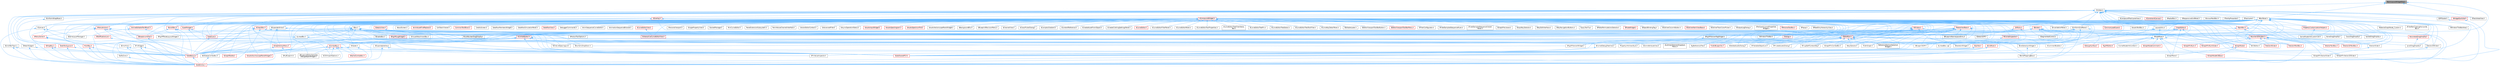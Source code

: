 digraph "BasicLayoutWidgetSlot.h"
{
 // INTERACTIVE_SVG=YES
 // LATEX_PDF_SIZE
  bgcolor="transparent";
  edge [fontname=Helvetica,fontsize=10,labelfontname=Helvetica,labelfontsize=10];
  node [fontname=Helvetica,fontsize=10,shape=box,height=0.2,width=0.4];
  Node1 [id="Node000001",label="BasicLayoutWidgetSlot.h",height=0.2,width=0.4,color="gray40", fillcolor="grey60", style="filled", fontcolor="black",tooltip=" "];
  Node1 -> Node2 [id="edge1_Node000001_Node000002",dir="back",color="steelblue1",style="solid",tooltip=" "];
  Node2 [id="Node000002",label="Children.h",height=0.2,width=0.4,color="grey40", fillcolor="white", style="filled",URL="$db/d68/Children_8h.html",tooltip=" "];
  Node2 -> Node3 [id="edge2_Node000002_Node000003",dir="back",color="steelblue1",style="solid",tooltip=" "];
  Node3 [id="Node000003",label="LayoutUtils.h",height=0.2,width=0.4,color="grey40", fillcolor="white", style="filled",URL="$d2/d09/LayoutUtils_8h.html",tooltip=" "];
  Node3 -> Node4 [id="edge3_Node000003_Node000004",dir="back",color="steelblue1",style="solid",tooltip=" "];
  Node4 [id="Node000004",label="SLinkedBox.cpp",height=0.2,width=0.4,color="grey40", fillcolor="white", style="filled",URL="$de/dd2/SLinkedBox_8cpp.html",tooltip=" "];
  Node3 -> Node5 [id="edge4_Node000003_Node000005",dir="back",color="steelblue1",style="solid",tooltip=" "];
  Node5 [id="Node000005",label="SNodePanel.h",height=0.2,width=0.4,color="grey40", fillcolor="white", style="filled",URL="$da/db1/SNodePanel_8h.html",tooltip=" "];
  Node5 -> Node6 [id="edge5_Node000005_Node000006",dir="back",color="steelblue1",style="solid",tooltip=" "];
  Node6 [id="Node000006",label="KismetNodeInfoContext.h",height=0.2,width=0.4,color="grey40", fillcolor="white", style="filled",URL="$d3/dfc/KismetNodeInfoContext_8h.html",tooltip=" "];
  Node5 -> Node7 [id="edge6_Node000005_Node000007",dir="back",color="steelblue1",style="solid",tooltip=" "];
  Node7 [id="Node000007",label="RigVMEditor.h",height=0.2,width=0.4,color="red", fillcolor="#FFF0F0", style="filled",URL="$d3/d13/RigVMEditor_8h.html",tooltip=" "];
  Node5 -> Node12 [id="edge7_Node000005_Node000012",dir="back",color="steelblue1",style="solid",tooltip=" "];
  Node12 [id="Node000012",label="SCommentBubble.h",height=0.2,width=0.4,color="grey40", fillcolor="white", style="filled",URL="$d9/d84/SCommentBubble_8h.html",tooltip=" "];
  Node5 -> Node13 [id="edge8_Node000005_Node000013",dir="back",color="steelblue1",style="solid",tooltip=" "];
  Node13 [id="Node000013",label="SDesignSurface.h",height=0.2,width=0.4,color="red", fillcolor="#FFF0F0", style="filled",URL="$d0/d2a/SDesignSurface_8h.html",tooltip=" "];
  Node5 -> Node15 [id="edge9_Node000005_Node000015",dir="back",color="steelblue1",style="solid",tooltip=" "];
  Node15 [id="Node000015",label="SGraphNode.h",height=0.2,width=0.4,color="red", fillcolor="#FFF0F0", style="filled",URL="$d2/d30/SGraphNode_8h.html",tooltip=" "];
  Node15 -> Node24 [id="edge10_Node000015_Node000024",dir="back",color="steelblue1",style="solid",tooltip=" "];
  Node24 [id="Node000024",label="SGraphNodeK2Base.h",height=0.2,width=0.4,color="red", fillcolor="#FFF0F0", style="filled",URL="$de/d4a/SGraphNodeK2Base_8h.html",tooltip=" "];
  Node15 -> Node33 [id="edge11_Node000015_Node000033",dir="back",color="steelblue1",style="solid",tooltip=" "];
  Node33 [id="Node000033",label="SGraphPanel.h",height=0.2,width=0.4,color="grey40", fillcolor="white", style="filled",URL="$d2/dcf/SGraphPanel_8h.html",tooltip=" "];
  Node5 -> Node30 [id="edge12_Node000005_Node000030",dir="back",color="steelblue1",style="solid",tooltip=" "];
  Node30 [id="Node000030",label="SGraphNodeComment.h",height=0.2,width=0.4,color="red", fillcolor="#FFF0F0", style="filled",URL="$d7/db6/SGraphNodeComment_8h.html",tooltip=" "];
  Node5 -> Node24 [id="edge13_Node000005_Node000024",dir="back",color="steelblue1",style="solid",tooltip=" "];
  Node5 -> Node33 [id="edge14_Node000005_Node000033",dir="back",color="steelblue1",style="solid",tooltip=" "];
  Node3 -> Node76 [id="edge15_Node000003_Node000076",dir="back",color="steelblue1",style="solid",tooltip=" "];
  Node76 [id="Node000076",label="SlateCore.h",height=0.2,width=0.4,color="red", fillcolor="#FFF0F0", style="filled",URL="$dc/d03/SlateCore_8h.html",tooltip=" "];
  Node76 -> Node78 [id="edge16_Node000076_Node000078",dir="back",color="steelblue1",style="solid",tooltip=" "];
  Node78 [id="Node000078",label="SlateBasics.h",height=0.2,width=0.4,color="red", fillcolor="#FFF0F0", style="filled",URL="$da/d2f/SlateBasics_8h.html",tooltip=" "];
  Node78 -> Node80 [id="edge17_Node000078_Node000080",dir="back",color="steelblue1",style="solid",tooltip=" "];
  Node80 [id="Node000080",label="SlateExtras.h",height=0.2,width=0.4,color="red", fillcolor="#FFF0F0", style="filled",URL="$d8/dec/SlateExtras_8h.html",tooltip=" "];
  Node3 -> Node82 [id="edge18_Node000003_Node000082",dir="back",color="steelblue1",style="solid",tooltip=" "];
  Node82 [id="Node000082",label="SlateSharedPCH.h",height=0.2,width=0.4,color="red", fillcolor="#FFF0F0", style="filled",URL="$d1/dfc/SlateSharedPCH_8h.html",tooltip=" "];
  Node2 -> Node85 [id="edge19_Node000002_Node000085",dir="back",color="steelblue1",style="solid",tooltip=" "];
  Node85 [id="Node000085",label="SBox.h",height=0.2,width=0.4,color="grey40", fillcolor="white", style="filled",URL="$dd/d43/SBox_8h.html",tooltip=" "];
  Node85 -> Node86 [id="edge20_Node000085_Node000086",dir="back",color="steelblue1",style="solid",tooltip=" "];
  Node86 [id="Node000086",label="BrushBuilderDragDropOp.h",height=0.2,width=0.4,color="grey40", fillcolor="white", style="filled",URL="$d9/d56/BrushBuilderDragDropOp_8h.html",tooltip=" "];
  Node85 -> Node87 [id="edge21_Node000085_Node000087",dir="back",color="steelblue1",style="solid",tooltip=" "];
  Node87 [id="Node000087",label="GameModeInfoCustomizer.h",height=0.2,width=0.4,color="grey40", fillcolor="white", style="filled",URL="$d5/df3/GameModeInfoCustomizer_8h.html",tooltip=" "];
  Node85 -> Node88 [id="edge22_Node000085_Node000088",dir="back",color="steelblue1",style="solid",tooltip=" "];
  Node88 [id="Node000088",label="SComboBox.h",height=0.2,width=0.4,color="red", fillcolor="#FFF0F0", style="filled",URL="$d2/dd5/SComboBox_8h.html",tooltip=" "];
  Node88 -> Node94 [id="edge23_Node000088_Node000094",dir="back",color="steelblue1",style="solid",tooltip=" "];
  Node94 [id="Node000094",label="SAudioOscilloscopePanelWidget.h",height=0.2,width=0.4,color="red", fillcolor="#FFF0F0", style="filled",URL="$db/d7e/SAudioOscilloscopePanelWidget_8h.html",tooltip=" "];
  Node88 -> Node97 [id="edge24_Node000088_Node000097",dir="back",color="steelblue1",style="solid",tooltip=" "];
  Node97 [id="Node000097",label="SBlueprintEditorSelected\lDebugObjectWidget.h",height=0.2,width=0.4,color="grey40", fillcolor="white", style="filled",URL="$de/d6c/SBlueprintEditorSelectedDebugObjectWidget_8h.html",tooltip=" "];
  Node88 -> Node98 [id="edge25_Node000088_Node000098",dir="back",color="steelblue1",style="solid",tooltip=" "];
  Node98 [id="Node000098",label="SCSVImportOptions.h",height=0.2,width=0.4,color="grey40", fillcolor="white", style="filled",URL="$d7/dfe/SCSVImportOptions_8h.html",tooltip=" "];
  Node88 -> Node99 [id="edge26_Node000088_Node000099",dir="back",color="steelblue1",style="solid",tooltip=" "];
  Node99 [id="Node000099",label="SEditableComboBox.h",height=0.2,width=0.4,color="grey40", fillcolor="white", style="filled",URL="$d0/d8c/SEditableComboBox_8h.html",tooltip=" "];
  Node99 -> Node80 [id="edge27_Node000099_Node000080",dir="back",color="steelblue1",style="solid",tooltip=" "];
  Node88 -> Node101 [id="edge28_Node000088_Node000101",dir="back",color="steelblue1",style="solid",tooltip=" "];
  Node101 [id="Node000101",label="SNameComboBox.h",height=0.2,width=0.4,color="red", fillcolor="#FFF0F0", style="filled",URL="$d8/d4b/SNameComboBox_8h.html",tooltip=" "];
  Node88 -> Node78 [id="edge29_Node000088_Node000078",dir="back",color="steelblue1",style="solid",tooltip=" "];
  Node88 -> Node80 [id="edge30_Node000088_Node000080",dir="back",color="steelblue1",style="solid",tooltip=" "];
  Node88 -> Node82 [id="edge31_Node000088_Node000082",dir="back",color="steelblue1",style="solid",tooltip=" "];
  Node85 -> Node118 [id="edge32_Node000085_Node000118",dir="back",color="steelblue1",style="solid",tooltip=" "];
  Node118 [id="Node000118",label="SEnableBox.h",height=0.2,width=0.4,color="grey40", fillcolor="white", style="filled",URL="$d4/d22/SEnableBox_8h.html",tooltip=" "];
  Node85 -> Node119 [id="edge33_Node000085_Node000119",dir="back",color="steelblue1",style="solid",tooltip=" "];
  Node119 [id="Node000119",label="SGameLayerManager.h",height=0.2,width=0.4,color="grey40", fillcolor="white", style="filled",URL="$da/d3a/SGameLayerManager_8h.html",tooltip=" "];
  Node85 -> Node48 [id="edge34_Node000085_Node000048",dir="back",color="steelblue1",style="solid",tooltip=" "];
  Node48 [id="Node000048",label="SGraphPinNum.h",height=0.2,width=0.4,color="red", fillcolor="#FFF0F0", style="filled",URL="$d7/da4/SGraphPinNum_8h.html",tooltip=" "];
  Node85 -> Node50 [id="edge35_Node000085_Node000050",dir="back",color="steelblue1",style="solid",tooltip=" "];
  Node50 [id="Node000050",label="SGraphPinNumSlider.h",height=0.2,width=0.4,color="red", fillcolor="#FFF0F0", style="filled",URL="$d5/d00/SGraphPinNumSlider_8h.html",tooltip=" "];
  Node85 -> Node58 [id="edge36_Node000085_Node000058",dir="back",color="steelblue1",style="solid",tooltip=" "];
  Node58 [id="Node000058",label="SGraphPinVector2DSlider.h",height=0.2,width=0.4,color="grey40", fillcolor="white", style="filled",URL="$d7/d05/SGraphPinVector2DSlider_8h.html",tooltip=" "];
  Node85 -> Node61 [id="edge37_Node000085_Node000061",dir="back",color="steelblue1",style="solid",tooltip=" "];
  Node61 [id="Node000061",label="SGraphPinVectorSlider.h",height=0.2,width=0.4,color="grey40", fillcolor="white", style="filled",URL="$dc/d38/SGraphPinVectorSlider_8h.html",tooltip=" "];
  Node85 -> Node120 [id="edge38_Node000085_Node000120",dir="back",color="steelblue1",style="solid",tooltip=" "];
  Node120 [id="Node000120",label="SLinkedBox.h",height=0.2,width=0.4,color="grey40", fillcolor="white", style="filled",URL="$d8/d89/SLinkedBox_8h.html",tooltip=" "];
  Node120 -> Node121 [id="edge39_Node000120_Node000121",dir="back",color="steelblue1",style="solid",tooltip=" "];
  Node121 [id="Node000121",label="MultiBox.h",height=0.2,width=0.4,color="red", fillcolor="#FFF0F0", style="filled",URL="$d5/d73/MultiBox_8h.html",tooltip=" "];
  Node121 -> Node78 [id="edge40_Node000121_Node000078",dir="back",color="steelblue1",style="solid",tooltip=" "];
  Node121 -> Node80 [id="edge41_Node000121_Node000080",dir="back",color="steelblue1",style="solid",tooltip=" "];
  Node120 -> Node4 [id="edge42_Node000120_Node000004",dir="back",color="steelblue1",style="solid",tooltip=" "];
  Node85 -> Node150 [id="edge43_Node000085_Node000150",dir="back",color="steelblue1",style="solid",tooltip=" "];
  Node150 [id="Node000150",label="SRigVMLogWidget.h",height=0.2,width=0.4,color="red", fillcolor="#FFF0F0", style="filled",URL="$d9/dab/SRigVMLogWidget_8h.html",tooltip=" "];
  Node85 -> Node157 [id="edge44_Node000085_Node000157",dir="back",color="steelblue1",style="solid",tooltip=" "];
  Node157 [id="Node000157",label="SRigVMNodeLayoutWidget.h",height=0.2,width=0.4,color="grey40", fillcolor="white", style="filled",URL="$dc/da9/SRigVMNodeLayoutWidget_8h.html",tooltip=" "];
  Node85 -> Node158 [id="edge45_Node000085_Node000158",dir="back",color="steelblue1",style="solid",tooltip=" "];
  Node158 [id="Node000158",label="SRigVMVariantTagWidget.h",height=0.2,width=0.4,color="grey40", fillcolor="white", style="filled",URL="$d4/d38/SRigVMVariantTagWidget_8h.html",tooltip=" "];
  Node158 -> Node159 [id="edge46_Node000158_Node000159",dir="back",color="steelblue1",style="solid",tooltip=" "];
  Node159 [id="Node000159",label="SRigVMVariantWidget.h",height=0.2,width=0.4,color="grey40", fillcolor="white", style="filled",URL="$d5/d61/SRigVMVariantWidget_8h.html",tooltip=" "];
  Node85 -> Node159 [id="edge47_Node000085_Node000159",dir="back",color="steelblue1",style="solid",tooltip=" "];
  Node85 -> Node160 [id="edge48_Node000085_Node000160",dir="back",color="steelblue1",style="solid",tooltip=" "];
  Node160 [id="Node000160",label="SSafeZone.h",height=0.2,width=0.4,color="grey40", fillcolor="white", style="filled",URL="$df/de0/SSafeZone_8h.html",tooltip=" "];
  Node160 -> Node80 [id="edge49_Node000160_Node000080",dir="back",color="steelblue1",style="solid",tooltip=" "];
  Node85 -> Node161 [id="edge50_Node000085_Node000161",dir="back",color="steelblue1",style="solid",tooltip=" "];
  Node161 [id="Node000161",label="STableRow.h",height=0.2,width=0.4,color="red", fillcolor="#FFF0F0", style="filled",URL="$d8/d43/STableRow_8h.html",tooltip=" "];
  Node161 -> Node162 [id="edge51_Node000161_Node000162",dir="back",color="steelblue1",style="solid",tooltip=" "];
  Node162 [id="Node000162",label="BoneSelectionWidget.h",height=0.2,width=0.4,color="grey40", fillcolor="white", style="filled",URL="$d4/dd3/BoneSelectionWidget_8h.html",tooltip=" "];
  Node162 -> Node163 [id="edge52_Node000162_Node000163",dir="back",color="steelblue1",style="solid",tooltip=" "];
  Node163 [id="Node000163",label="SBoneMappingBase.h",height=0.2,width=0.4,color="grey40", fillcolor="white", style="filled",URL="$d7/d49/SBoneMappingBase_8h.html",tooltip=" "];
  Node161 -> Node168 [id="edge53_Node000161_Node000168",dir="back",color="steelblue1",style="solid",tooltip=" "];
  Node168 [id="Node000168",label="DlgReferenceTree.h",height=0.2,width=0.4,color="grey40", fillcolor="white", style="filled",URL="$db/dd3/DlgReferenceTree_8h.html",tooltip=" "];
  Node161 -> Node169 [id="edge54_Node000161_Node000169",dir="back",color="steelblue1",style="solid",tooltip=" "];
  Node169 [id="Node000169",label="FindInBlueprints.h",height=0.2,width=0.4,color="red", fillcolor="#FFF0F0", style="filled",URL="$d0/d27/FindInBlueprints_8h.html",tooltip=" "];
  Node161 -> Node184 [id="edge55_Node000161_Node000184",dir="back",color="steelblue1",style="solid",tooltip=" "];
  Node184 [id="Node000184",label="FindInGraph.h",height=0.2,width=0.4,color="grey40", fillcolor="white", style="filled",URL="$de/d36/FindInGraph_8h.html",tooltip=" "];
  Node161 -> Node241 [id="edge56_Node000161_Node000241",dir="back",color="steelblue1",style="solid",tooltip=" "];
  Node241 [id="Node000241",label="PropertyInfoViewStyle.h",height=0.2,width=0.4,color="grey40", fillcolor="white", style="filled",URL="$d0/da8/PropertyInfoViewStyle_8h.html",tooltip=" "];
  Node161 -> Node242 [id="edge57_Node000161_Node000242",dir="back",color="steelblue1",style="solid",tooltip=" "];
  Node242 [id="Node000242",label="ReferenceSectionSelection\lWidget.h",height=0.2,width=0.4,color="grey40", fillcolor="white", style="filled",URL="$db/d75/ReferenceSectionSelectionWidget_8h.html",tooltip=" "];
  Node161 -> Node243 [id="edge58_Node000161_Node000243",dir="back",color="steelblue1",style="solid",tooltip=" "];
  Node243 [id="Node000243",label="SAnimAttributeView.h",height=0.2,width=0.4,color="grey40", fillcolor="white", style="filled",URL="$df/d42/SAnimAttributeView_8h.html",tooltip=" "];
  Node161 -> Node244 [id="edge59_Node000161_Node000244",dir="back",color="steelblue1",style="solid",tooltip=" "];
  Node244 [id="Node000244",label="SBlueprintDiff.h",height=0.2,width=0.4,color="grey40", fillcolor="white", style="filled",URL="$de/d6d/SBlueprintDiff_8h.html",tooltip=" "];
  Node161 -> Node163 [id="edge60_Node000161_Node000163",dir="back",color="steelblue1",style="solid",tooltip=" "];
  Node161 -> Node88 [id="edge61_Node000161_Node000088",dir="back",color="steelblue1",style="solid",tooltip=" "];
  Node161 -> Node246 [id="edge62_Node000161_Node000246",dir="back",color="steelblue1",style="solid",tooltip=" "];
  Node246 [id="Node000246",label="SDeleteAssetsDialog.h",height=0.2,width=0.4,color="grey40", fillcolor="white", style="filled",URL="$d7/d0d/SDeleteAssetsDialog_8h.html",tooltip=" "];
  Node161 -> Node247 [id="edge63_Node000161_Node000247",dir="back",color="steelblue1",style="solid",tooltip=" "];
  Node247 [id="Node000247",label="SFilterableObjectList.h",height=0.2,width=0.4,color="grey40", fillcolor="white", style="filled",URL="$dc/de4/SFilterableObjectList_8h.html",tooltip=" "];
  Node161 -> Node109 [id="edge64_Node000161_Node000109",dir="back",color="steelblue1",style="solid",tooltip=" "];
  Node109 [id="Node000109",label="SFixupSelfContextDlg.h",height=0.2,width=0.4,color="grey40", fillcolor="white", style="filled",URL="$d5/da4/SFixupSelfContextDlg_8h.html",tooltip=" "];
  Node161 -> Node248 [id="edge65_Node000161_Node000248",dir="back",color="steelblue1",style="solid",tooltip=" "];
  Node248 [id="Node000248",label="SGraphActionMenu.h",height=0.2,width=0.4,color="red", fillcolor="#FFF0F0", style="filled",URL="$d0/d9a/SGraphActionMenu_8h.html",tooltip=" "];
  Node248 -> Node251 [id="edge66_Node000248_Node000251",dir="back",color="steelblue1",style="solid",tooltip=" "];
  Node251 [id="Node000251",label="SGraphPalette.h",height=0.2,width=0.4,color="red", fillcolor="#FFF0F0", style="filled",URL="$d5/dd1/SGraphPalette_8h.html",tooltip=" "];
  Node248 -> Node177 [id="edge67_Node000248_Node000177",dir="back",color="steelblue1",style="solid",tooltip=" "];
  Node177 [id="Node000177",label="SMyBlueprint.h",height=0.2,width=0.4,color="grey40", fillcolor="white", style="filled",URL="$d3/d34/SMyBlueprint_8h.html",tooltip=" "];
  Node161 -> Node255 [id="edge68_Node000161_Node000255",dir="back",color="steelblue1",style="solid",tooltip=" "];
  Node255 [id="Node000255",label="SGraphPinComboBox.h",height=0.2,width=0.4,color="grey40", fillcolor="white", style="filled",URL="$dc/d3f/SGraphPinComboBox_8h.html",tooltip=" "];
  Node161 -> Node256 [id="edge69_Node000161_Node000256",dir="back",color="steelblue1",style="solid",tooltip=" "];
  Node256 [id="Node000256",label="SKeySelector.h",height=0.2,width=0.4,color="grey40", fillcolor="white", style="filled",URL="$de/d62/SKeySelector_8h.html",tooltip=" "];
  Node161 -> Node257 [id="edge70_Node000161_Node000257",dir="back",color="steelblue1",style="solid",tooltip=" "];
  Node257 [id="Node000257",label="SKismetDebugTreeView.h",height=0.2,width=0.4,color="grey40", fillcolor="white", style="filled",URL="$dc/df5/SKismetDebugTreeView_8h.html",tooltip=" "];
  Node257 -> Node258 [id="edge71_Node000257_Node000258",dir="back",color="steelblue1",style="solid",tooltip=" "];
  Node258 [id="Node000258",label="SPinValueInspector.h",height=0.2,width=0.4,color="grey40", fillcolor="white", style="filled",URL="$d6/d85/SPinValueInspector_8h.html",tooltip=" "];
  Node161 -> Node286 [id="edge72_Node000161_Node000286",dir="back",color="steelblue1",style="solid",tooltip=" "];
  Node286 [id="Node000286",label="SListViewSelectorDropdown\lMenu.h",height=0.2,width=0.4,color="grey40", fillcolor="white", style="filled",URL="$d4/dc9/SListViewSelectorDropdownMenu_8h.html",tooltip=" "];
  Node161 -> Node287 [id="edge73_Node000161_Node000287",dir="back",color="steelblue1",style="solid",tooltip=" "];
  Node287 [id="Node000287",label="SPrivateAssetsDialog.h",height=0.2,width=0.4,color="grey40", fillcolor="white", style="filled",URL="$d2/dba/SPrivateAssetsDialog_8h.html",tooltip=" "];
  Node161 -> Node178 [id="edge74_Node000161_Node000178",dir="back",color="steelblue1",style="solid",tooltip=" "];
  Node178 [id="Node000178",label="SSCSEditor.h",height=0.2,width=0.4,color="grey40", fillcolor="white", style="filled",URL="$d0/d2e/SSCSEditor_8h.html",tooltip=" "];
  Node161 -> Node262 [id="edge75_Node000161_Node000262",dir="back",color="steelblue1",style="solid",tooltip=" "];
  Node262 [id="Node000262",label="SSkeletonWidget.h",height=0.2,width=0.4,color="grey40", fillcolor="white", style="filled",URL="$dd/da7/SSkeletonWidget_8h.html",tooltip=" "];
  Node161 -> Node78 [id="edge76_Node000161_Node000078",dir="back",color="steelblue1",style="solid",tooltip=" "];
  Node161 -> Node80 [id="edge77_Node000161_Node000080",dir="back",color="steelblue1",style="solid",tooltip=" "];
  Node161 -> Node82 [id="edge78_Node000161_Node000082",dir="back",color="steelblue1",style="solid",tooltip=" "];
  Node85 -> Node290 [id="edge79_Node000085_Node000290",dir="back",color="steelblue1",style="solid",tooltip=" "];
  Node290 [id="Node000290",label="SVector4Slider.h",height=0.2,width=0.4,color="red", fillcolor="#FFF0F0", style="filled",URL="$d4/dec/SVector4Slider_8h.html",tooltip=" "];
  Node85 -> Node291 [id="edge80_Node000085_Node000291",dir="back",color="steelblue1",style="solid",tooltip=" "];
  Node291 [id="Node000291",label="SVisualAttachmentBox.h",height=0.2,width=0.4,color="grey40", fillcolor="white", style="filled",URL="$d1/d32/SVisualAttachmentBox_8h.html",tooltip=" "];
  Node85 -> Node292 [id="edge81_Node000085_Node000292",dir="back",color="steelblue1",style="solid",tooltip=" "];
  Node292 [id="Node000292",label="SWindowTitleBar.h",height=0.2,width=0.4,color="grey40", fillcolor="white", style="filled",URL="$d0/dce/SWindowTitleBar_8h.html",tooltip=" "];
  Node85 -> Node78 [id="edge82_Node000085_Node000078",dir="back",color="steelblue1",style="solid",tooltip=" "];
  Node85 -> Node80 [id="edge83_Node000085_Node000080",dir="back",color="steelblue1",style="solid",tooltip=" "];
  Node85 -> Node82 [id="edge84_Node000085_Node000082",dir="back",color="steelblue1",style="solid",tooltip=" "];
  Node2 -> Node293 [id="edge85_Node000002_Node000293",dir="back",color="steelblue1",style="solid",tooltip=" "];
  Node293 [id="Node000293",label="SBoxPanel.h",height=0.2,width=0.4,color="grey40", fillcolor="white", style="filled",URL="$d8/de6/SBoxPanel_8h.html",tooltip=" "];
  Node293 -> Node294 [id="edge86_Node000293_Node000294",dir="back",color="steelblue1",style="solid",tooltip=" "];
  Node294 [id="Node000294",label="BoneDragDropOp.h",height=0.2,width=0.4,color="grey40", fillcolor="white", style="filled",URL="$d9/dba/BoneDragDropOp_8h.html",tooltip=" "];
  Node293 -> Node295 [id="edge87_Node000293_Node000295",dir="back",color="steelblue1",style="solid",tooltip=" "];
  Node295 [id="Node000295",label="ClassDragDropOp.h",height=0.2,width=0.4,color="grey40", fillcolor="white", style="filled",URL="$d5/d37/ClassDragDropOp_8h.html",tooltip=" "];
  Node293 -> Node296 [id="edge88_Node000293_Node000296",dir="back",color="steelblue1",style="solid",tooltip=" "];
  Node296 [id="Node000296",label="CommonLoadGuard.h",height=0.2,width=0.4,color="red", fillcolor="#FFF0F0", style="filled",URL="$d1/da1/CommonLoadGuard_8h.html",tooltip=" "];
  Node293 -> Node299 [id="edge89_Node000293_Node000299",dir="back",color="steelblue1",style="solid",tooltip=" "];
  Node299 [id="Node000299",label="DecoratedDragDropOp.h",height=0.2,width=0.4,color="red", fillcolor="#FFF0F0", style="filled",URL="$d6/d6a/DecoratedDragDropOp_8h.html",tooltip=" "];
  Node299 -> Node309 [id="edge90_Node000299_Node000309",dir="back",color="steelblue1",style="solid",tooltip=" "];
  Node309 [id="Node000309",label="LevelDragDropOp.h",height=0.2,width=0.4,color="grey40", fillcolor="white", style="filled",URL="$dc/da5/LevelDragDropOp_8h.html",tooltip=" "];
  Node293 -> Node267 [id="edge91_Node000293_Node000267",dir="back",color="steelblue1",style="solid",tooltip=" "];
  Node267 [id="Node000267",label="DiffUtils.h",height=0.2,width=0.4,color="red", fillcolor="#FFF0F0", style="filled",URL="$d4/d91/DiffUtils_8h.html",tooltip=" "];
  Node267 -> Node244 [id="edge92_Node000267_Node000244",dir="back",color="steelblue1",style="solid",tooltip=" "];
  Node267 -> Node269 [id="edge93_Node000267_Node000269",dir="back",color="steelblue1",style="solid",tooltip=" "];
  Node269 [id="Node000269",label="SDetailsDiff.h",height=0.2,width=0.4,color="grey40", fillcolor="white", style="filled",URL="$da/d09/SDetailsDiff_8h.html",tooltip=" "];
  Node293 -> Node87 [id="edge94_Node000293_Node000087",dir="back",color="steelblue1",style="solid",tooltip=" "];
  Node293 -> Node3 [id="edge95_Node000293_Node000003",dir="back",color="steelblue1",style="solid",tooltip=" "];
  Node293 -> Node309 [id="edge96_Node000293_Node000309",dir="back",color="steelblue1",style="solid",tooltip=" "];
  Node293 -> Node315 [id="edge97_Node000293_Node000315",dir="back",color="steelblue1",style="solid",tooltip=" "];
  Node315 [id="Node000315",label="MaterialGraphNode_Custom.h",height=0.2,width=0.4,color="grey40", fillcolor="white", style="filled",URL="$d5/d6c/MaterialGraphNode__Custom_8h.html",tooltip=" "];
  Node293 -> Node316 [id="edge98_Node000293_Node000316",dir="back",color="steelblue1",style="solid",tooltip=" "];
  Node316 [id="Node000316",label="PropertyCustomizationHelpers.h",height=0.2,width=0.4,color="red", fillcolor="#FFF0F0", style="filled",URL="$d7/dd0/PropertyCustomizationHelpers_8h.html",tooltip=" "];
  Node316 -> Node87 [id="edge99_Node000316_Node000087",dir="back",color="steelblue1",style="solid",tooltip=" "];
  Node293 -> Node319 [id="edge100_Node000293_Node000319",dir="back",color="steelblue1",style="solid",tooltip=" "];
  Node319 [id="Node000319",label="SAudioTextBox.h",height=0.2,width=0.4,color="grey40", fillcolor="white", style="filled",URL="$da/da3/SAudioTextBox_8h.html",tooltip=" "];
  Node293 -> Node320 [id="edge101_Node000293_Node000320",dir="back",color="steelblue1",style="solid",tooltip=" "];
  Node320 [id="Node000320",label="SBreadcrumbTrail.h",height=0.2,width=0.4,color="red", fillcolor="#FFF0F0", style="filled",URL="$d4/de2/SBreadcrumbTrail_8h.html",tooltip=" "];
  Node320 -> Node80 [id="edge102_Node000320_Node000080",dir="back",color="steelblue1",style="solid",tooltip=" "];
  Node293 -> Node321 [id="edge103_Node000293_Node000321",dir="back",color="steelblue1",style="solid",tooltip=" "];
  Node321 [id="Node000321",label="SComboButton.h",height=0.2,width=0.4,color="red", fillcolor="#FFF0F0", style="filled",URL="$dc/d43/SComboButton_8h.html",tooltip=" "];
  Node321 -> Node163 [id="edge104_Node000321_Node000163",dir="back",color="steelblue1",style="solid",tooltip=" "];
  Node321 -> Node88 [id="edge105_Node000321_Node000088",dir="back",color="steelblue1",style="solid",tooltip=" "];
  Node321 -> Node138 [id="edge106_Node000321_Node000138",dir="back",color="steelblue1",style="solid",tooltip=" "];
  Node138 [id="Node000138",label="SGridLineSpacingList.h",height=0.2,width=0.4,color="grey40", fillcolor="white", style="filled",URL="$db/d48/SGridLineSpacingList_8h.html",tooltip=" "];
  Node321 -> Node145 [id="edge107_Node000321_Node000145",dir="back",color="steelblue1",style="solid",tooltip=" "];
  Node145 [id="Node000145",label="SNumericDropDown.h",height=0.2,width=0.4,color="grey40", fillcolor="white", style="filled",URL="$d3/d12/SNumericDropDown_8h.html",tooltip=" "];
  Node321 -> Node78 [id="edge108_Node000321_Node000078",dir="back",color="steelblue1",style="solid",tooltip=" "];
  Node321 -> Node80 [id="edge109_Node000321_Node000080",dir="back",color="steelblue1",style="solid",tooltip=" "];
  Node321 -> Node82 [id="edge110_Node000321_Node000082",dir="back",color="steelblue1",style="solid",tooltip=" "];
  Node293 -> Node99 [id="edge111_Node000293_Node000099",dir="back",color="steelblue1",style="solid",tooltip=" "];
  Node293 -> Node326 [id="edge112_Node000293_Node000326",dir="back",color="steelblue1",style="solid",tooltip=" "];
  Node326 [id="Node000326",label="SFilterBarClippingHorizontal\lBox.h",height=0.2,width=0.4,color="grey40", fillcolor="white", style="filled",URL="$dd/d94/SFilterBarClippingHorizontalBox_8h.html",tooltip=" "];
  Node293 -> Node138 [id="edge113_Node000293_Node000138",dir="back",color="steelblue1",style="solid",tooltip=" "];
  Node293 -> Node327 [id="edge114_Node000293_Node000327",dir="back",color="steelblue1",style="solid",tooltip=" "];
  Node327 [id="Node000327",label="SHeader.h",height=0.2,width=0.4,color="grey40", fillcolor="white", style="filled",URL="$de/d21/SHeader_8h.html",tooltip=" "];
  Node327 -> Node78 [id="edge115_Node000327_Node000078",dir="back",color="steelblue1",style="solid",tooltip=" "];
  Node327 -> Node80 [id="edge116_Node000327_Node000080",dir="back",color="steelblue1",style="solid",tooltip=" "];
  Node293 -> Node145 [id="edge117_Node000293_Node000145",dir="back",color="steelblue1",style="solid",tooltip=" "];
  Node293 -> Node328 [id="edge118_Node000293_Node000328",dir="back",color="steelblue1",style="solid",tooltip=" "];
  Node328 [id="Node000328",label="SNumericEntryBox.h",height=0.2,width=0.4,color="red", fillcolor="#FFF0F0", style="filled",URL="$d8/d1a/SNumericEntryBox_8h.html",tooltip=" "];
  Node328 -> Node48 [id="edge119_Node000328_Node000048",dir="back",color="steelblue1",style="solid",tooltip=" "];
  Node328 -> Node50 [id="edge120_Node000328_Node000050",dir="back",color="steelblue1",style="solid",tooltip=" "];
  Node328 -> Node58 [id="edge121_Node000328_Node000058",dir="back",color="steelblue1",style="solid",tooltip=" "];
  Node328 -> Node61 [id="edge122_Node000328_Node000061",dir="back",color="steelblue1",style="solid",tooltip=" "];
  Node328 -> Node330 [id="edge123_Node000328_Node000330",dir="back",color="steelblue1",style="solid",tooltip=" "];
  Node330 [id="Node000330",label="SVector2DSlider.h",height=0.2,width=0.4,color="grey40", fillcolor="white", style="filled",URL="$de/d67/SVector2DSlider_8h.html",tooltip=" "];
  Node330 -> Node58 [id="edge124_Node000330_Node000058",dir="back",color="steelblue1",style="solid",tooltip=" "];
  Node328 -> Node331 [id="edge125_Node000328_Node000331",dir="back",color="steelblue1",style="solid",tooltip=" "];
  Node331 [id="Node000331",label="SVector2DTextBox.h",height=0.2,width=0.4,color="red", fillcolor="#FFF0F0", style="filled",URL="$d6/d71/SVector2DTextBox_8h.html",tooltip=" "];
  Node328 -> Node290 [id="edge126_Node000328_Node000290",dir="back",color="steelblue1",style="solid",tooltip=" "];
  Node328 -> Node332 [id="edge127_Node000328_Node000332",dir="back",color="steelblue1",style="solid",tooltip=" "];
  Node332 [id="Node000332",label="SVector4TextBox.h",height=0.2,width=0.4,color="red", fillcolor="#FFF0F0", style="filled",URL="$dd/da4/SVector4TextBox_8h.html",tooltip=" "];
  Node328 -> Node334 [id="edge128_Node000328_Node000334",dir="back",color="steelblue1",style="solid",tooltip=" "];
  Node334 [id="Node000334",label="SVectorSlider.h",height=0.2,width=0.4,color="grey40", fillcolor="white", style="filled",URL="$d2/db5/SVectorSlider_8h.html",tooltip=" "];
  Node334 -> Node61 [id="edge129_Node000334_Node000061",dir="back",color="steelblue1",style="solid",tooltip=" "];
  Node328 -> Node335 [id="edge130_Node000328_Node000335",dir="back",color="steelblue1",style="solid",tooltip=" "];
  Node335 [id="Node000335",label="SVectorTextBox.h",height=0.2,width=0.4,color="red", fillcolor="#FFF0F0", style="filled",URL="$df/db8/SVectorTextBox_8h.html",tooltip=" "];
  Node328 -> Node80 [id="edge131_Node000328_Node000080",dir="back",color="steelblue1",style="solid",tooltip=" "];
  Node293 -> Node158 [id="edge132_Node000293_Node000158",dir="back",color="steelblue1",style="solid",tooltip=" "];
  Node293 -> Node159 [id="edge133_Node000293_Node000159",dir="back",color="steelblue1",style="solid",tooltip=" "];
  Node293 -> Node178 [id="edge134_Node000293_Node000178",dir="back",color="steelblue1",style="solid",tooltip=" "];
  Node293 -> Node336 [id="edge135_Node000293_Node000336",dir="back",color="steelblue1",style="solid",tooltip=" "];
  Node336 [id="Node000336",label="SScrollBox.h",height=0.2,width=0.4,color="red", fillcolor="#FFF0F0", style="filled",URL="$d3/da2/SScrollBox_8h.html",tooltip=" "];
  Node336 -> Node320 [id="edge136_Node000336_Node000320",dir="back",color="steelblue1",style="solid",tooltip=" "];
  Node336 -> Node78 [id="edge137_Node000336_Node000078",dir="back",color="steelblue1",style="solid",tooltip=" "];
  Node336 -> Node80 [id="edge138_Node000336_Node000080",dir="back",color="steelblue1",style="solid",tooltip=" "];
  Node336 -> Node82 [id="edge139_Node000336_Node000082",dir="back",color="steelblue1",style="solid",tooltip=" "];
  Node293 -> Node338 [id="edge140_Node000293_Node000338",dir="back",color="steelblue1",style="solid",tooltip=" "];
  Node338 [id="Node000338",label="SSegmentedControl.h",height=0.2,width=0.4,color="grey40", fillcolor="white", style="filled",URL="$d3/d4f/SSegmentedControl_8h.html",tooltip=" "];
  Node293 -> Node262 [id="edge141_Node000293_Node000262",dir="back",color="steelblue1",style="solid",tooltip=" "];
  Node293 -> Node339 [id="edge142_Node000293_Node000339",dir="back",color="steelblue1",style="solid",tooltip=" "];
  Node339 [id="Node000339",label="SSpinBox.h",height=0.2,width=0.4,color="red", fillcolor="#FFF0F0", style="filled",URL="$d5/da5/SSpinBox_8h.html",tooltip=" "];
  Node339 -> Node328 [id="edge143_Node000339_Node000328",dir="back",color="steelblue1",style="solid",tooltip=" "];
  Node339 -> Node78 [id="edge144_Node000339_Node000078",dir="back",color="steelblue1",style="solid",tooltip=" "];
  Node339 -> Node80 [id="edge145_Node000339_Node000080",dir="back",color="steelblue1",style="solid",tooltip=" "];
  Node293 -> Node161 [id="edge146_Node000293_Node000161",dir="back",color="steelblue1",style="solid",tooltip=" "];
  Node293 -> Node341 [id="edge147_Node000293_Node000341",dir="back",color="steelblue1",style="solid",tooltip=" "];
  Node341 [id="Node000341",label="STableViewBase.h",height=0.2,width=0.4,color="red", fillcolor="#FFF0F0", style="filled",URL="$da/d88/STableViewBase_8h.html",tooltip=" "];
  Node341 -> Node162 [id="edge148_Node000341_Node000162",dir="back",color="steelblue1",style="solid",tooltip=" "];
  Node341 -> Node168 [id="edge149_Node000341_Node000168",dir="back",color="steelblue1",style="solid",tooltip=" "];
  Node341 -> Node169 [id="edge150_Node000341_Node000169",dir="back",color="steelblue1",style="solid",tooltip=" "];
  Node341 -> Node184 [id="edge151_Node000341_Node000184",dir="back",color="steelblue1",style="solid",tooltip=" "];
  Node341 -> Node242 [id="edge152_Node000341_Node000242",dir="back",color="steelblue1",style="solid",tooltip=" "];
  Node341 -> Node244 [id="edge153_Node000341_Node000244",dir="back",color="steelblue1",style="solid",tooltip=" "];
  Node341 -> Node277 [id="edge154_Node000341_Node000277",dir="back",color="steelblue1",style="solid",tooltip=" "];
  Node277 [id="Node000277",label="SBlueprintNamespaceEntry.h",height=0.2,width=0.4,color="grey40", fillcolor="white", style="filled",URL="$d4/d22/SBlueprintNamespaceEntry_8h.html",tooltip=" "];
  Node341 -> Node163 [id="edge155_Node000341_Node000163",dir="back",color="steelblue1",style="solid",tooltip=" "];
  Node341 -> Node88 [id="edge156_Node000341_Node000088",dir="back",color="steelblue1",style="solid",tooltip=" "];
  Node341 -> Node246 [id="edge157_Node000341_Node000246",dir="back",color="steelblue1",style="solid",tooltip=" "];
  Node341 -> Node247 [id="edge158_Node000341_Node000247",dir="back",color="steelblue1",style="solid",tooltip=" "];
  Node341 -> Node109 [id="edge159_Node000341_Node000109",dir="back",color="steelblue1",style="solid",tooltip=" "];
  Node341 -> Node248 [id="edge160_Node000341_Node000248",dir="back",color="steelblue1",style="solid",tooltip=" "];
  Node341 -> Node255 [id="edge161_Node000341_Node000255",dir="back",color="steelblue1",style="solid",tooltip=" "];
  Node341 -> Node256 [id="edge162_Node000341_Node000256",dir="back",color="steelblue1",style="solid",tooltip=" "];
  Node341 -> Node257 [id="edge163_Node000341_Node000257",dir="back",color="steelblue1",style="solid",tooltip=" "];
  Node341 -> Node178 [id="edge164_Node000341_Node000178",dir="back",color="steelblue1",style="solid",tooltip=" "];
  Node341 -> Node262 [id="edge165_Node000341_Node000262",dir="back",color="steelblue1",style="solid",tooltip=" "];
  Node341 -> Node161 [id="edge166_Node000341_Node000161",dir="back",color="steelblue1",style="solid",tooltip=" "];
  Node341 -> Node78 [id="edge167_Node000341_Node000078",dir="back",color="steelblue1",style="solid",tooltip=" "];
  Node341 -> Node80 [id="edge168_Node000341_Node000080",dir="back",color="steelblue1",style="solid",tooltip=" "];
  Node341 -> Node82 [id="edge169_Node000341_Node000082",dir="back",color="steelblue1",style="solid",tooltip=" "];
  Node293 -> Node330 [id="edge170_Node000293_Node000330",dir="back",color="steelblue1",style="solid",tooltip=" "];
  Node293 -> Node331 [id="edge171_Node000293_Node000331",dir="back",color="steelblue1",style="solid",tooltip=" "];
  Node293 -> Node290 [id="edge172_Node000293_Node000290",dir="back",color="steelblue1",style="solid",tooltip=" "];
  Node293 -> Node332 [id="edge173_Node000293_Node000332",dir="back",color="steelblue1",style="solid",tooltip=" "];
  Node293 -> Node334 [id="edge174_Node000293_Node000334",dir="back",color="steelblue1",style="solid",tooltip=" "];
  Node293 -> Node335 [id="edge175_Node000293_Node000335",dir="back",color="steelblue1",style="solid",tooltip=" "];
  Node293 -> Node343 [id="edge176_Node000293_Node000343",dir="back",color="steelblue1",style="solid",tooltip=" "];
  Node343 [id="Node000343",label="SWindow.h",height=0.2,width=0.4,color="red", fillcolor="#FFF0F0", style="filled",URL="$d2/d6d/SWindow_8h.html",tooltip=" "];
  Node343 -> Node345 [id="edge177_Node000343_Node000345",dir="back",color="steelblue1",style="solid",tooltip=" "];
  Node345 [id="Node000345",label="Dialogs.h",height=0.2,width=0.4,color="red", fillcolor="#FFF0F0", style="filled",URL="$d2/d5c/Dialogs_8h.html",tooltip=" "];
  Node343 -> Node244 [id="edge178_Node000343_Node000244",dir="back",color="steelblue1",style="solid",tooltip=" "];
  Node343 -> Node269 [id="edge179_Node000343_Node000269",dir="back",color="steelblue1",style="solid",tooltip=" "];
  Node343 -> Node262 [id="edge180_Node000343_Node000262",dir="back",color="steelblue1",style="solid",tooltip=" "];
  Node343 -> Node292 [id="edge181_Node000343_Node000292",dir="back",color="steelblue1",style="solid",tooltip=" "];
  Node343 -> Node76 [id="edge182_Node000343_Node000076",dir="back",color="steelblue1",style="solid",tooltip=" "];
  Node343 -> Node82 [id="edge183_Node000343_Node000082",dir="back",color="steelblue1",style="solid",tooltip=" "];
  Node293 -> Node292 [id="edge184_Node000293_Node000292",dir="back",color="steelblue1",style="solid",tooltip=" "];
  Node293 -> Node669 [id="edge185_Node000293_Node000669",dir="back",color="steelblue1",style="solid",tooltip=" "];
  Node669 [id="Node000669",label="SWindowTitleBarArea.h",height=0.2,width=0.4,color="grey40", fillcolor="white", style="filled",URL="$d4/d09/SWindowTitleBarArea_8h.html",tooltip=" "];
  Node293 -> Node76 [id="edge186_Node000293_Node000076",dir="back",color="steelblue1",style="solid",tooltip=" "];
  Node293 -> Node82 [id="edge187_Node000293_Node000082",dir="back",color="steelblue1",style="solid",tooltip=" "];
  Node293 -> Node670 [id="edge188_Node000293_Node000670",dir="back",color="steelblue1",style="solid",tooltip=" "];
  Node670 [id="Node000670",label="SocketDragDropOp.h",height=0.2,width=0.4,color="grey40", fillcolor="white", style="filled",URL="$d2/d53/SocketDragDropOp_8h.html",tooltip=" "];
  Node2 -> Node671 [id="edge189_Node000002_Node000671",dir="back",color="steelblue1",style="solid",tooltip=" "];
  Node671 [id="Node000671",label="SCanvas.h",height=0.2,width=0.4,color="grey40", fillcolor="white", style="filled",URL="$d4/dfa/SCanvas_8h.html",tooltip=" "];
  Node671 -> Node119 [id="edge190_Node000671_Node000119",dir="back",color="steelblue1",style="solid",tooltip=" "];
  Node671 -> Node78 [id="edge191_Node000671_Node000078",dir="back",color="steelblue1",style="solid",tooltip=" "];
  Node671 -> Node80 [id="edge192_Node000671_Node000080",dir="back",color="steelblue1",style="solid",tooltip=" "];
  Node2 -> Node672 [id="edge193_Node000002_Node000672",dir="back",color="steelblue1",style="solid",tooltip=" "];
  Node672 [id="Node000672",label="SCompoundTrackLaneView.h",height=0.2,width=0.4,color="grey40", fillcolor="white", style="filled",URL="$df/d58/SCompoundTrackLaneView_8h.html",tooltip=" "];
  Node2 -> Node673 [id="edge194_Node000002_Node000673",dir="back",color="steelblue1",style="solid",tooltip=" "];
  Node673 [id="Node000673",label="SCompoundWidget.h",height=0.2,width=0.4,color="red", fillcolor="#FFF0F0", style="filled",URL="$db/d0b/SCompoundWidget_8h.html",tooltip=" "];
  Node673 -> Node674 [id="edge195_Node000673_Node000674",dir="back",color="steelblue1",style="solid",tooltip=" "];
  Node674 [id="Node000674",label="AboutScreen.h",height=0.2,width=0.4,color="grey40", fillcolor="white", style="filled",URL="$d0/d33/AboutScreen_8h.html",tooltip=" "];
  Node673 -> Node675 [id="edge196_Node000673_Node000675",dir="back",color="steelblue1",style="solid",tooltip=" "];
  Node675 [id="Node000675",label="AnimAssetFindReplace.h",height=0.2,width=0.4,color="red", fillcolor="#FFF0F0", style="filled",URL="$d2/d3f/AnimAssetFindReplace_8h.html",tooltip=" "];
  Node673 -> Node162 [id="edge197_Node000673_Node000162",dir="back",color="steelblue1",style="solid",tooltip=" "];
  Node673 -> Node537 [id="edge198_Node000673_Node000537",dir="back",color="steelblue1",style="solid",tooltip=" "];
  Node537 [id="Node000537",label="CallStackViewer.h",height=0.2,width=0.4,color="grey40", fillcolor="white", style="filled",URL="$db/dc3/CallStackViewer_8h.html",tooltip=" "];
  Node673 -> Node296 [id="edge199_Node000673_Node000296",dir="back",color="steelblue1",style="solid",tooltip=" "];
  Node673 -> Node679 [id="edge200_Node000673_Node000679",dir="back",color="steelblue1",style="solid",tooltip=" "];
  Node679 [id="Node000679",label="CommonTextBlock.h",height=0.2,width=0.4,color="red", fillcolor="#FFF0F0", style="filled",URL="$d2/dc5/CommonTextBlock_8h.html",tooltip=" "];
  Node673 -> Node683 [id="edge201_Node000673_Node000683",dir="back",color="steelblue1",style="solid",tooltip=" "];
  Node683 [id="Node000683",label="CreditsScreen.h",height=0.2,width=0.4,color="grey40", fillcolor="white", style="filled",URL="$d7/db9/CreditsScreen_8h.html",tooltip=" "];
  Node673 -> Node684 [id="edge202_Node000673_Node000684",dir="back",color="steelblue1",style="solid",tooltip=" "];
  Node684 [id="Node000684",label="DataflowMembersWidget.h",height=0.2,width=0.4,color="grey40", fillcolor="white", style="filled",URL="$d0/d43/DataflowMembersWidget_8h.html",tooltip=" "];
  Node673 -> Node685 [id="edge203_Node000673_Node000685",dir="back",color="steelblue1",style="solid",tooltip=" "];
  Node685 [id="Node000685",label="DataflowSimulationPanel.h",height=0.2,width=0.4,color="grey40", fillcolor="white", style="filled",URL="$d4/d0b/DataflowSimulationPanel_8h.html",tooltip=" "];
  Node673 -> Node112 [id="edge204_Node000673_Node000112",dir="back",color="steelblue1",style="solid",tooltip=" "];
  Node112 [id="Node000112",label="DataflowView.h",height=0.2,width=0.4,color="red", fillcolor="#FFF0F0", style="filled",URL="$d4/d2e/DataflowView_8h.html",tooltip=" "];
  Node673 -> Node686 [id="edge205_Node000673_Node000686",dir="back",color="steelblue1",style="solid",tooltip=" "];
  Node686 [id="Node000686",label="DebuggerCommands.h",height=0.2,width=0.4,color="grey40", fillcolor="white", style="filled",URL="$dc/da1/DebuggerCommands_8h.html",tooltip=" "];
  Node673 -> Node345 [id="edge206_Node000673_Node000345",dir="back",color="steelblue1",style="solid",tooltip=" "];
  Node673 -> Node168 [id="edge207_Node000673_Node000168",dir="back",color="steelblue1",style="solid",tooltip=" "];
  Node673 -> Node169 [id="edge208_Node000673_Node000169",dir="back",color="steelblue1",style="solid",tooltip=" "];
  Node673 -> Node184 [id="edge209_Node000673_Node000184",dir="back",color="steelblue1",style="solid",tooltip=" "];
  Node673 -> Node687 [id="edge210_Node000673_Node000687",dir="back",color="steelblue1",style="solid",tooltip=" "];
  Node687 [id="Node000687",label="GraphEditor.h",height=0.2,width=0.4,color="red", fillcolor="#FFF0F0", style="filled",URL="$dc/dc5/GraphEditor_8h.html",tooltip=" "];
  Node687 -> Node7 [id="edge211_Node000687_Node000007",dir="back",color="steelblue1",style="solid",tooltip=" "];
  Node687 -> Node244 [id="edge212_Node000687_Node000244",dir="back",color="steelblue1",style="solid",tooltip=" "];
  Node687 -> Node15 [id="edge213_Node000687_Node000015",dir="back",color="steelblue1",style="solid",tooltip=" "];
  Node687 -> Node33 [id="edge214_Node000687_Node000033",dir="back",color="steelblue1",style="solid",tooltip=" "];
  Node687 -> Node5 [id="edge215_Node000687_Node000005",dir="back",color="steelblue1",style="solid",tooltip=" "];
  Node673 -> Node690 [id="edge216_Node000673_Node000690",dir="back",color="steelblue1",style="solid",tooltip=" "];
  Node690 [id="Node000690",label="IAnimSequenceCurveEditor.h",height=0.2,width=0.4,color="grey40", fillcolor="white", style="filled",URL="$de/d38/IAnimSequenceCurveEditor_8h.html",tooltip=" "];
  Node673 -> Node691 [id="edge217_Node000673_Node000691",dir="back",color="steelblue1",style="solid",tooltip=" "];
  Node691 [id="Node000691",label="IAnimationSequenceBrowser.h",height=0.2,width=0.4,color="grey40", fillcolor="white", style="filled",URL="$db/d05/IAnimationSequenceBrowser_8h.html",tooltip=" "];
  Node673 -> Node692 [id="edge218_Node000673_Node000692",dir="back",color="steelblue1",style="solid",tooltip=" "];
  Node692 [id="Node000692",label="IDetailsView.h",height=0.2,width=0.4,color="red", fillcolor="#FFF0F0", style="filled",URL="$dd/d11/IDetailsView_8h.html",tooltip=" "];
  Node692 -> Node693 [id="edge219_Node000692_Node000693",dir="back",color="steelblue1",style="solid",tooltip=" "];
  Node693 [id="Node000693",label="SMotionTrailOptions.h",height=0.2,width=0.4,color="grey40", fillcolor="white", style="filled",URL="$d2/d53/SMotionTrailOptions_8h.html",tooltip=" "];
  Node673 -> Node694 [id="edge220_Node000673_Node000694",dir="back",color="steelblue1",style="solid",tooltip=" "];
  Node694 [id="Node000694",label="IPersonaViewport.h",height=0.2,width=0.4,color="grey40", fillcolor="white", style="filled",URL="$d4/dfd/IPersonaViewport_8h.html",tooltip=" "];
  Node673 -> Node604 [id="edge221_Node000673_Node000604",dir="back",color="steelblue1",style="solid",tooltip=" "];
  Node604 [id="Node000604",label="ISinglePropertyView.h",height=0.2,width=0.4,color="grey40", fillcolor="white", style="filled",URL="$de/d4c/ISinglePropertyView_8h.html",tooltip=" "];
  Node673 -> Node695 [id="edge222_Node000673_Node000695",dir="back",color="steelblue1",style="solid",tooltip=" "];
  Node695 [id="Node000695",label="ISocketManager.h",height=0.2,width=0.4,color="grey40", fillcolor="white", style="filled",URL="$d1/d31/ISocketManager_8h.html",tooltip=" "];
  Node673 -> Node660 [id="edge223_Node000673_Node000660",dir="back",color="steelblue1",style="solid",tooltip=" "];
  Node660 [id="Node000660",label="MiniCurveEditor.h",height=0.2,width=0.4,color="grey40", fillcolor="white", style="filled",URL="$d7/dad/MiniCurveEditor_8h.html",tooltip=" "];
  Node673 -> Node121 [id="edge224_Node000673_Node000121",dir="back",color="steelblue1",style="solid",tooltip=" "];
  Node673 -> Node696 [id="edge225_Node000673_Node000696",dir="back",color="steelblue1",style="solid",tooltip=" "];
  Node696 [id="Node000696",label="PanelExtensionSubsystem.h",height=0.2,width=0.4,color="grey40", fillcolor="white", style="filled",URL="$d7/df2/PanelExtensionSubsystem_8h.html",tooltip=" "];
  Node673 -> Node697 [id="edge226_Node000673_Node000697",dir="back",color="steelblue1",style="solid",tooltip=" "];
  Node697 [id="Node000697",label="PerlinNoiseChannelInterface.h",height=0.2,width=0.4,color="grey40", fillcolor="white", style="filled",URL="$d5/dc1/PerlinNoiseChannelInterface_8h.html",tooltip=" "];
  Node673 -> Node316 [id="edge227_Node000673_Node000316",dir="back",color="steelblue1",style="solid",tooltip=" "];
  Node673 -> Node241 [id="edge228_Node000673_Node000241",dir="back",color="steelblue1",style="solid",tooltip=" "];
  Node673 -> Node242 [id="edge229_Node000673_Node000242",dir="back",color="steelblue1",style="solid",tooltip=" "];
  Node673 -> Node698 [id="edge230_Node000673_Node000698",dir="back",color="steelblue1",style="solid",tooltip=" "];
  Node698 [id="Node000698",label="SActorEditorContext.h",height=0.2,width=0.4,color="grey40", fillcolor="white", style="filled",URL="$d1/d5f/SActorEditorContext_8h.html",tooltip=" "];
  Node673 -> Node276 [id="edge231_Node000673_Node000276",dir="back",color="steelblue1",style="solid",tooltip=" "];
  Node276 [id="Node000276",label="SAdvancedFilter.h",height=0.2,width=0.4,color="grey40", fillcolor="white", style="filled",URL="$d1/d68/SAdvancedFilter_8h.html",tooltip=" "];
  Node673 -> Node243 [id="edge232_Node000673_Node000243",dir="back",color="steelblue1",style="solid",tooltip=" "];
  Node673 -> Node699 [id="edge233_Node000673_Node000699",dir="back",color="steelblue1",style="solid",tooltip=" "];
  Node699 [id="Node000699",label="SAsyncOperationStatus.h",height=0.2,width=0.4,color="grey40", fillcolor="white", style="filled",URL="$dc/d3f/SAsyncOperationStatus_8h.html",tooltip=" "];
  Node673 -> Node700 [id="edge234_Node000673_Node000700",dir="back",color="steelblue1",style="solid",tooltip=" "];
  Node700 [id="Node000700",label="SAudioInputWidget.h",height=0.2,width=0.4,color="red", fillcolor="#FFF0F0", style="filled",URL="$d4/d31/SAudioInputWidget_8h.html",tooltip=" "];
  Node673 -> Node94 [id="edge235_Node000673_Node000094",dir="back",color="steelblue1",style="solid",tooltip=" "];
  Node673 -> Node705 [id="edge236_Node000673_Node000705",dir="back",color="steelblue1",style="solid",tooltip=" "];
  Node705 [id="Node000705",label="SAudioSpectrogram.h",height=0.2,width=0.4,color="red", fillcolor="#FFF0F0", style="filled",URL="$dc/de0/SAudioSpectrogram_8h.html",tooltip=" "];
  Node673 -> Node706 [id="edge237_Node000673_Node000706",dir="back",color="steelblue1",style="solid",tooltip=" "];
  Node706 [id="Node000706",label="SAudioSpectrumPlot.h",height=0.2,width=0.4,color="red", fillcolor="#FFF0F0", style="filled",URL="$dd/ddf/SAudioSpectrumPlot_8h.html",tooltip=" "];
  Node673 -> Node319 [id="edge238_Node000673_Node000319",dir="back",color="steelblue1",style="solid",tooltip=" "];
  Node673 -> Node707 [id="edge239_Node000673_Node000707",dir="back",color="steelblue1",style="solid",tooltip=" "];
  Node707 [id="Node000707",label="SAudioVectorscopePanelWidget.h",height=0.2,width=0.4,color="grey40", fillcolor="white", style="filled",URL="$d8/d68/SAudioVectorscopePanelWidget_8h.html",tooltip=" "];
  Node673 -> Node708 [id="edge240_Node000673_Node000708",dir="back",color="steelblue1",style="solid",tooltip=" "];
  Node708 [id="Node000708",label="SBackgroundBlur.h",height=0.2,width=0.4,color="grey40", fillcolor="white", style="filled",URL="$d7/d30/SBackgroundBlur_8h.html",tooltip=" "];
  Node673 -> Node244 [id="edge241_Node000673_Node000244",dir="back",color="steelblue1",style="solid",tooltip=" "];
  Node673 -> Node97 [id="edge242_Node000673_Node000097",dir="back",color="steelblue1",style="solid",tooltip=" "];
  Node673 -> Node277 [id="edge243_Node000673_Node000277",dir="back",color="steelblue1",style="solid",tooltip=" "];
  Node673 -> Node709 [id="edge244_Node000673_Node000709",dir="back",color="steelblue1",style="solid",tooltip=" "];
  Node709 [id="Node000709",label="SBlueprintRevisionMenu.h",height=0.2,width=0.4,color="grey40", fillcolor="white", style="filled",URL="$dc/dd7/SBlueprintRevisionMenu_8h.html",tooltip=" "];
  Node673 -> Node163 [id="edge245_Node000673_Node000163",dir="back",color="steelblue1",style="solid",tooltip=" "];
  Node673 -> Node710 [id="edge246_Node000673_Node000710",dir="back",color="steelblue1",style="solid",tooltip=" "];
  Node710 [id="Node000710",label="SBorder.h",height=0.2,width=0.4,color="red", fillcolor="#FFF0F0", style="filled",URL="$d2/d10/SBorder_8h.html",tooltip=" "];
  Node710 -> Node294 [id="edge247_Node000710_Node000294",dir="back",color="steelblue1",style="solid",tooltip=" "];
  Node710 -> Node86 [id="edge248_Node000710_Node000086",dir="back",color="steelblue1",style="solid",tooltip=" "];
  Node710 -> Node295 [id="edge249_Node000710_Node000295",dir="back",color="steelblue1",style="solid",tooltip=" "];
  Node710 -> Node299 [id="edge250_Node000710_Node000299",dir="back",color="steelblue1",style="solid",tooltip=" "];
  Node710 -> Node345 [id="edge251_Node000710_Node000345",dir="back",color="steelblue1",style="solid",tooltip=" "];
  Node710 -> Node309 [id="edge252_Node000710_Node000309",dir="back",color="steelblue1",style="solid",tooltip=" "];
  Node710 -> Node4 [id="edge253_Node000710_Node000004",dir="back",color="steelblue1",style="solid",tooltip=" "];
  Node710 -> Node328 [id="edge254_Node000710_Node000328",dir="back",color="steelblue1",style="solid",tooltip=" "];
  Node710 -> Node287 [id="edge255_Node000710_Node000287",dir="back",color="steelblue1",style="solid",tooltip=" "];
  Node710 -> Node159 [id="edge256_Node000710_Node000159",dir="back",color="steelblue1",style="solid",tooltip=" "];
  Node710 -> Node338 [id="edge257_Node000710_Node000338",dir="back",color="steelblue1",style="solid",tooltip=" "];
  Node710 -> Node262 [id="edge258_Node000710_Node000262",dir="back",color="steelblue1",style="solid",tooltip=" "];
  Node710 -> Node161 [id="edge259_Node000710_Node000161",dir="back",color="steelblue1",style="solid",tooltip=" "];
  Node710 -> Node292 [id="edge260_Node000710_Node000292",dir="back",color="steelblue1",style="solid",tooltip=" "];
  Node710 -> Node78 [id="edge261_Node000710_Node000078",dir="back",color="steelblue1",style="solid",tooltip=" "];
  Node710 -> Node80 [id="edge262_Node000710_Node000080",dir="back",color="steelblue1",style="solid",tooltip=" "];
  Node710 -> Node82 [id="edge263_Node000710_Node000082",dir="back",color="steelblue1",style="solid",tooltip=" "];
  Node710 -> Node670 [id="edge264_Node000710_Node000670",dir="back",color="steelblue1",style="solid",tooltip=" "];
  Node673 -> Node320 [id="edge265_Node000673_Node000320",dir="back",color="steelblue1",style="solid",tooltip=" "];
  Node673 -> Node98 [id="edge266_Node000673_Node000098",dir="back",color="steelblue1",style="solid",tooltip=" "];
  Node673 -> Node753 [id="edge267_Node000673_Node000753",dir="back",color="steelblue1",style="solid",tooltip=" "];
  Node753 [id="Node000753",label="SChannelView.h",height=0.2,width=0.4,color="grey40", fillcolor="white", style="filled",URL="$d8/d78/SChannelView_8h.html",tooltip=" "];
  Node673 -> Node754 [id="edge268_Node000673_Node000754",dir="back",color="steelblue1",style="solid",tooltip=" "];
  Node754 [id="Node000754",label="SCheckBox.h",height=0.2,width=0.4,color="red", fillcolor="#FFF0F0", style="filled",URL="$d8/d16/SCheckBox_8h.html",tooltip=" "];
  Node754 -> Node756 [id="edge269_Node000754_Node000756",dir="back",color="steelblue1",style="solid",tooltip=" "];
  Node756 [id="Node000756",label="SNotificationList.h",height=0.2,width=0.4,color="red", fillcolor="#FFF0F0", style="filled",URL="$d7/d9f/SNotificationList_8h.html",tooltip=" "];
  Node756 -> Node80 [id="edge270_Node000756_Node000080",dir="back",color="steelblue1",style="solid",tooltip=" "];
  Node754 -> Node328 [id="edge271_Node000754_Node000328",dir="back",color="steelblue1",style="solid",tooltip=" "];
  Node754 -> Node338 [id="edge272_Node000754_Node000338",dir="back",color="steelblue1",style="solid",tooltip=" "];
  Node754 -> Node78 [id="edge273_Node000754_Node000078",dir="back",color="steelblue1",style="solid",tooltip=" "];
  Node754 -> Node80 [id="edge274_Node000754_Node000080",dir="back",color="steelblue1",style="solid",tooltip=" "];
  Node754 -> Node82 [id="edge275_Node000754_Node000082",dir="back",color="steelblue1",style="solid",tooltip=" "];
  Node673 -> Node759 [id="edge276_Node000673_Node000759",dir="back",color="steelblue1",style="solid",tooltip=" "];
  Node759 [id="Node000759",label="SClassPickerDialog.h",height=0.2,width=0.4,color="grey40", fillcolor="white", style="filled",URL="$de/db7/SClassPickerDialog_8h.html",tooltip=" "];
  Node673 -> Node12 [id="edge277_Node000673_Node000012",dir="back",color="steelblue1",style="solid",tooltip=" "];
  Node673 -> Node760 [id="edge278_Node000673_Node000760",dir="back",color="steelblue1",style="solid",tooltip=" "];
  Node760 [id="Node000760",label="SComplexGradient.h",height=0.2,width=0.4,color="grey40", fillcolor="white", style="filled",URL="$d9/de3/SComplexGradient_8h.html",tooltip=" "];
  Node673 -> Node761 [id="edge279_Node000673_Node000761",dir="back",color="steelblue1",style="solid",tooltip=" "];
  Node761 [id="Node000761",label="SContentReference.h",height=0.2,width=0.4,color="grey40", fillcolor="white", style="filled",URL="$d3/dc5/SContentReference_8h.html",tooltip=" "];
  Node673 -> Node762 [id="edge280_Node000673_Node000762",dir="back",color="steelblue1",style="solid",tooltip=" "];
  Node762 [id="Node000762",label="SCreateAssetFromObject.h",height=0.2,width=0.4,color="grey40", fillcolor="white", style="filled",URL="$d8/d9f/SCreateAssetFromObject_8h.html",tooltip=" "];
  Node673 -> Node763 [id="edge281_Node000673_Node000763",dir="back",color="steelblue1",style="solid",tooltip=" "];
  Node763 [id="Node000763",label="SCreateClothingSettingsPanel.h",height=0.2,width=0.4,color="grey40", fillcolor="white", style="filled",URL="$d1/d49/SCreateClothingSettingsPanel_8h.html",tooltip=" "];
  Node673 -> Node764 [id="edge282_Node000673_Node000764",dir="back",color="steelblue1",style="solid",tooltip=" "];
  Node764 [id="Node000764",label="SCurveEditor.h",height=0.2,width=0.4,color="red", fillcolor="#FFF0F0", style="filled",URL="$db/d9a/SCurveEditor_8h.html",tooltip=" "];
  Node673 -> Node765 [id="edge283_Node000673_Node000765",dir="back",color="steelblue1",style="solid",tooltip=" "];
  Node765 [id="Node000765",label="SCurveEditorFilterPanel.h",height=0.2,width=0.4,color="grey40", fillcolor="white", style="filled",URL="$da/dfe/SCurveEditorFilterPanel_8h.html",tooltip=" "];
  Node673 -> Node583 [id="edge284_Node000673_Node000583",dir="back",color="steelblue1",style="solid",tooltip=" "];
  Node583 [id="Node000583",label="SCurveEditorPanel.h",height=0.2,width=0.4,color="grey40", fillcolor="white", style="filled",URL="$db/d60/SCurveEditorPanel_8h.html",tooltip=" "];
  Node673 -> Node766 [id="edge285_Node000673_Node000766",dir="back",color="steelblue1",style="solid",tooltip=" "];
  Node766 [id="Node000766",label="SCurveEditorToolProperties.h",height=0.2,width=0.4,color="grey40", fillcolor="white", style="filled",URL="$d8/d62/SCurveEditorToolProperties_8h.html",tooltip=" "];
  Node673 -> Node767 [id="edge286_Node000673_Node000767",dir="back",color="steelblue1",style="solid",tooltip=" "];
  Node767 [id="Node000767",label="SCurveEditorTreeFilterStatus\lBar.h",height=0.2,width=0.4,color="grey40", fillcolor="white", style="filled",URL="$d0/d2a/SCurveEditorTreeFilterStatusBar_8h.html",tooltip=" "];
  Node673 -> Node166 [id="edge287_Node000673_Node000166",dir="back",color="steelblue1",style="solid",tooltip=" "];
  Node166 [id="Node000166",label="SCurveEditorTreePin.h",height=0.2,width=0.4,color="grey40", fillcolor="white", style="filled",URL="$db/d44/SCurveEditorTreePin_8h.html",tooltip=" "];
  Node673 -> Node167 [id="edge288_Node000673_Node000167",dir="back",color="steelblue1",style="solid",tooltip=" "];
  Node167 [id="Node000167",label="SCurveEditorTreeSelect.h",height=0.2,width=0.4,color="grey40", fillcolor="white", style="filled",URL="$d9/d58/SCurveEditorTreeSelect_8h.html",tooltip=" "];
  Node673 -> Node768 [id="edge289_Node000673_Node000768",dir="back",color="steelblue1",style="solid",tooltip=" "];
  Node768 [id="Node000768",label="SCurveEditorTreeTextFilter.h",height=0.2,width=0.4,color="grey40", fillcolor="white", style="filled",URL="$d9/d41/SCurveEditorTreeTextFilter_8h.html",tooltip=" "];
  Node673 -> Node769 [id="edge290_Node000673_Node000769",dir="back",color="steelblue1",style="solid",tooltip=" "];
  Node769 [id="Node000769",label="SCurveEditorView.h",height=0.2,width=0.4,color="red", fillcolor="#FFF0F0", style="filled",URL="$dd/d32/SCurveEditorView_8h.html",tooltip=" "];
  Node769 -> Node139 [id="edge291_Node000769_Node000139",dir="back",color="steelblue1",style="solid",tooltip=" "];
  Node139 [id="Node000139",label="SInteractiveCurveEditorView.h",height=0.2,width=0.4,color="red", fillcolor="#FFF0F0", style="filled",URL="$d2/dd9/SInteractiveCurveEditorView_8h.html",tooltip=" "];
  Node673 -> Node589 [id="edge292_Node000673_Node000589",dir="back",color="steelblue1",style="solid",tooltip=" "];
  Node589 [id="Node000589",label="SCurveKeyDetailPanel.h",height=0.2,width=0.4,color="grey40", fillcolor="white", style="filled",URL="$d9/d1c/SCurveKeyDetailPanel_8h.html",tooltip=" "];
  Node673 -> Node246 [id="edge293_Node000673_Node000246",dir="back",color="steelblue1",style="solid",tooltip=" "];
  Node673 -> Node13 [id="edge294_Node000673_Node000013",dir="back",color="steelblue1",style="solid",tooltip=" "];
  Node673 -> Node269 [id="edge295_Node000673_Node000269",dir="back",color="steelblue1",style="solid",tooltip=" "];
  Node673 -> Node99 [id="edge296_Node000673_Node000099",dir="back",color="steelblue1",style="solid",tooltip=" "];
  Node673 -> Node770 [id="edge297_Node000673_Node000770",dir="back",color="steelblue1",style="solid",tooltip=" "];
  Node770 [id="Node000770",label="SEditableLabel.h",height=0.2,width=0.4,color="grey40", fillcolor="white", style="filled",URL="$dd/db3/SEditableLabel_8h.html",tooltip=" "];
  Node673 -> Node771 [id="edge298_Node000673_Node000771",dir="back",color="steelblue1",style="solid",tooltip=" "];
  Node771 [id="Node000771",label="SEditorViewportToolBarButton.h",height=0.2,width=0.4,color="grey40", fillcolor="white", style="filled",URL="$d1/da1/SEditorViewportToolBarButton_8h.html",tooltip=" "];
  Node673 -> Node772 [id="edge299_Node000673_Node000772",dir="back",color="steelblue1",style="solid",tooltip=" "];
  Node772 [id="Node000772",label="SEditorViewportToolBarMenu.h",height=0.2,width=0.4,color="red", fillcolor="#FFF0F0", style="filled",URL="$dd/dec/SEditorViewportToolBarMenu_8h.html",tooltip=" "];
  Node673 -> Node718 [id="edge300_Node000673_Node000718",dir="back",color="steelblue1",style="solid",tooltip=" "];
  Node718 [id="Node000718",label="SErrorHint.h",height=0.2,width=0.4,color="grey40", fillcolor="white", style="filled",URL="$d9/d4d/SErrorHint_8h.html",tooltip=" "];
  Node718 -> Node78 [id="edge301_Node000718_Node000078",dir="back",color="steelblue1",style="solid",tooltip=" "];
  Node718 -> Node80 [id="edge302_Node000718_Node000080",dir="back",color="steelblue1",style="solid",tooltip=" "];
  Node673 -> Node774 [id="edge303_Node000673_Node000774",dir="back",color="steelblue1",style="solid",tooltip=" "];
  Node774 [id="Node000774",label="SExpandableArea.h",height=0.2,width=0.4,color="grey40", fillcolor="white", style="filled",URL="$da/d6a/SExpandableArea_8h.html",tooltip=" "];
  Node774 -> Node80 [id="edge304_Node000774_Node000080",dir="back",color="steelblue1",style="solid",tooltip=" "];
  Node774 -> Node82 [id="edge305_Node000774_Node000082",dir="back",color="steelblue1",style="solid",tooltip=" "];
  Node673 -> Node775 [id="edge306_Node000673_Node000775",dir="back",color="steelblue1",style="solid",tooltip=" "];
  Node775 [id="Node000775",label="SExpanderArrow.h",height=0.2,width=0.4,color="grey40", fillcolor="white", style="filled",URL="$df/dca/SExpanderArrow_8h.html",tooltip=" "];
  Node775 -> Node248 [id="edge307_Node000775_Node000248",dir="back",color="steelblue1",style="solid",tooltip=" "];
  Node775 -> Node161 [id="edge308_Node000775_Node000161",dir="back",color="steelblue1",style="solid",tooltip=" "];
  Node775 -> Node78 [id="edge309_Node000775_Node000078",dir="back",color="steelblue1",style="solid",tooltip=" "];
  Node775 -> Node80 [id="edge310_Node000775_Node000080",dir="back",color="steelblue1",style="solid",tooltip=" "];
  Node775 -> Node82 [id="edge311_Node000775_Node000082",dir="back",color="steelblue1",style="solid",tooltip=" "];
  Node673 -> Node278 [id="edge312_Node000673_Node000278",dir="back",color="steelblue1",style="solid",tooltip=" "];
  Node278 [id="Node000278",label="SFilterConfigurator.h",height=0.2,width=0.4,color="grey40", fillcolor="white", style="filled",URL="$d8/d8e/SFilterConfigurator_8h.html",tooltip=" "];
  Node673 -> Node247 [id="edge313_Node000673_Node000247",dir="back",color="steelblue1",style="solid",tooltip=" "];
  Node673 -> Node137 [id="edge314_Node000673_Node000137",dir="back",color="steelblue1",style="solid",tooltip=" "];
  Node137 [id="Node000137",label="SFixedSampledSequenceRuler.h",height=0.2,width=0.4,color="grey40", fillcolor="white", style="filled",URL="$d8/db1/SFixedSampledSequenceRuler_8h.html",tooltip=" "];
  Node673 -> Node776 [id="edge315_Node000673_Node000776",dir="back",color="steelblue1",style="solid",tooltip=" "];
  Node776 [id="Node000776",label="SFixedSampledSequenceViewer\lPanel.h",height=0.2,width=0.4,color="grey40", fillcolor="white", style="filled",URL="$dc/d28/SFixedSampledSequenceViewerPanel_8h.html",tooltip=" "];
  Node673 -> Node109 [id="edge316_Node000673_Node000109",dir="back",color="steelblue1",style="solid",tooltip=" "];
  Node673 -> Node777 [id="edge317_Node000673_Node000777",dir="back",color="steelblue1",style="solid",tooltip=" "];
  Node777 [id="Node000777",label="SFxWidget.h",height=0.2,width=0.4,color="grey40", fillcolor="white", style="filled",URL="$d6/dc0/SFxWidget_8h.html",tooltip=" "];
  Node777 -> Node78 [id="edge318_Node000777_Node000078",dir="back",color="steelblue1",style="solid",tooltip=" "];
  Node777 -> Node80 [id="edge319_Node000777_Node000080",dir="back",color="steelblue1",style="solid",tooltip=" "];
  Node673 -> Node119 [id="edge320_Node000673_Node000119",dir="back",color="steelblue1",style="solid",tooltip=" "];
  Node673 -> Node248 [id="edge321_Node000673_Node000248",dir="back",color="steelblue1",style="solid",tooltip=" "];
  Node673 -> Node15 [id="edge322_Node000673_Node000015",dir="back",color="steelblue1",style="solid",tooltip=" "];
  Node673 -> Node251 [id="edge323_Node000673_Node000251",dir="back",color="steelblue1",style="solid",tooltip=" "];
  Node673 -> Node255 [id="edge324_Node000673_Node000255",dir="back",color="steelblue1",style="solid",tooltip=" "];
  Node673 -> Node778 [id="edge325_Node000673_Node000778",dir="back",color="steelblue1",style="solid",tooltip=" "];
  Node778 [id="Node000778",label="SGraphPreviewer.h",height=0.2,width=0.4,color="grey40", fillcolor="white", style="filled",URL="$d6/d09/SGraphPreviewer_8h.html",tooltip=" "];
  Node673 -> Node138 [id="edge326_Node000673_Node000138",dir="back",color="steelblue1",style="solid",tooltip=" "];
  Node673 -> Node779 [id="edge327_Node000673_Node000779",dir="back",color="steelblue1",style="solid",tooltip=" "];
  Node779 [id="Node000779",label="SInlineEditableTextBlock.h",height=0.2,width=0.4,color="red", fillcolor="#FFF0F0", style="filled",URL="$d7/dd8/SInlineEditableTextBlock_8h.html",tooltip=" "];
  Node779 -> Node157 [id="edge328_Node000779_Node000157",dir="back",color="steelblue1",style="solid",tooltip=" "];
  Node779 -> Node80 [id="edge329_Node000779_Node000080",dir="back",color="steelblue1",style="solid",tooltip=" "];
  Node673 -> Node780 [id="edge330_Node000673_Node000780",dir="back",color="steelblue1",style="solid",tooltip=" "];
  Node780 [id="Node000780",label="SInputKeySelector.h",height=0.2,width=0.4,color="grey40", fillcolor="white", style="filled",URL="$db/d15/SInputKeySelector_8h.html",tooltip=" "];
  Node673 -> Node139 [id="edge331_Node000673_Node000139",dir="back",color="steelblue1",style="solid",tooltip=" "];
  Node673 -> Node781 [id="edge332_Node000673_Node000781",dir="back",color="steelblue1",style="solid",tooltip=" "];
  Node781 [id="Node000781",label="SInvalidationPanel.h",height=0.2,width=0.4,color="grey40", fillcolor="white", style="filled",URL="$d7/d86/SInvalidationPanel_8h.html",tooltip=" "];
  Node673 -> Node782 [id="edge333_Node000673_Node000782",dir="back",color="steelblue1",style="solid",tooltip=" "];
  Node782 [id="Node000782",label="SKeyEditInterface.h",height=0.2,width=0.4,color="grey40", fillcolor="white", style="filled",URL="$da/d3b/SKeyEditInterface_8h.html",tooltip=" "];
  Node673 -> Node783 [id="edge334_Node000673_Node000783",dir="back",color="steelblue1",style="solid",tooltip=" "];
  Node783 [id="Node000783",label="SKeyNavigationButtons.h",height=0.2,width=0.4,color="grey40", fillcolor="white", style="filled",URL="$d4/dfa/SKeyNavigationButtons_8h.html",tooltip=" "];
  Node673 -> Node256 [id="edge335_Node000673_Node000256",dir="back",color="steelblue1",style="solid",tooltip=" "];
  Node673 -> Node257 [id="edge336_Node000673_Node000257",dir="back",color="steelblue1",style="solid",tooltip=" "];
  Node673 -> Node784 [id="edge337_Node000673_Node000784",dir="back",color="steelblue1",style="solid",tooltip=" "];
  Node784 [id="Node000784",label="SKismetInspector.h",height=0.2,width=0.4,color="red", fillcolor="#FFF0F0", style="filled",URL="$db/dd1/SKismetInspector_8h.html",tooltip=" "];
  Node784 -> Node244 [id="edge338_Node000784_Node000244",dir="back",color="steelblue1",style="solid",tooltip=" "];
  Node673 -> Node785 [id="edge339_Node000673_Node000785",dir="back",color="steelblue1",style="solid",tooltip=" "];
  Node785 [id="Node000785",label="SLazyToolTip.h",height=0.2,width=0.4,color="grey40", fillcolor="white", style="filled",URL="$da/dc5/SLazyToolTip_8h.html",tooltip=" "];
  Node673 -> Node286 [id="edge340_Node000673_Node000286",dir="back",color="steelblue1",style="solid",tooltip=" "];
  Node673 -> Node786 [id="edge341_Node000673_Node000786",dir="back",color="steelblue1",style="solid",tooltip=" "];
  Node786 [id="Node000786",label="SMediaPermutationsSelector.h",height=0.2,width=0.4,color="grey40", fillcolor="white", style="filled",URL="$d2/d05/SMediaPermutationsSelector_8h.html",tooltip=" "];
  Node673 -> Node787 [id="edge342_Node000673_Node000787",dir="back",color="steelblue1",style="solid",tooltip=" "];
  Node787 [id="Node000787",label="SMenuOwner.h",height=0.2,width=0.4,color="red", fillcolor="#FFF0F0", style="filled",URL="$d8/d11/SMenuOwner_8h.html",tooltip=" "];
  Node787 -> Node121 [id="edge343_Node000787_Node000121",dir="back",color="steelblue1",style="solid",tooltip=" "];
  Node787 -> Node78 [id="edge344_Node000787_Node000078",dir="back",color="steelblue1",style="solid",tooltip=" "];
  Node787 -> Node80 [id="edge345_Node000787_Node000080",dir="back",color="steelblue1",style="solid",tooltip=" "];
  Node673 -> Node789 [id="edge346_Node000673_Node000789",dir="back",color="steelblue1",style="solid",tooltip=" "];
  Node789 [id="Node000789",label="SModeWidget.h",height=0.2,width=0.4,color="red", fillcolor="#FFF0F0", style="filled",URL="$da/d03/SModeWidget_8h.html",tooltip=" "];
  Node673 -> Node693 [id="edge347_Node000673_Node000693",dir="back",color="steelblue1",style="solid",tooltip=" "];
  Node673 -> Node177 [id="edge348_Node000673_Node000177",dir="back",color="steelblue1",style="solid",tooltip=" "];
  Node673 -> Node101 [id="edge349_Node000673_Node000101",dir="back",color="steelblue1",style="solid",tooltip=" "];
  Node673 -> Node756 [id="edge350_Node000673_Node000756",dir="back",color="steelblue1",style="solid",tooltip=" "];
  Node673 -> Node145 [id="edge351_Node000673_Node000145",dir="back",color="steelblue1",style="solid",tooltip=" "];
  Node673 -> Node328 [id="edge352_Node000673_Node000328",dir="back",color="steelblue1",style="solid",tooltip=" "];
  Node673 -> Node791 [id="edge353_Node000673_Node000791",dir="back",color="steelblue1",style="solid",tooltip=" "];
  Node791 [id="Node000791",label="SObjectBindingTag.h",height=0.2,width=0.4,color="grey40", fillcolor="white", style="filled",URL="$dc/d49/SObjectBindingTag_8h.html",tooltip=" "];
  Node673 -> Node792 [id="edge354_Node000673_Node000792",dir="back",color="steelblue1",style="solid",tooltip=" "];
  Node792 [id="Node000792",label="SOutlinerColumnButton.h",height=0.2,width=0.4,color="grey40", fillcolor="white", style="filled",URL="$d7/d2f/SOutlinerColumnButton_8h.html",tooltip=" "];
  Node673 -> Node793 [id="edge355_Node000673_Node000793",dir="back",color="steelblue1",style="solid",tooltip=" "];
  Node793 [id="Node000793",label="SOutlinerItemViewBase.h",height=0.2,width=0.4,color="red", fillcolor="#FFF0F0", style="filled",URL="$d8/d1b/SOutlinerItemViewBase_8h.html",tooltip=" "];
  Node673 -> Node795 [id="edge356_Node000673_Node000795",dir="back",color="steelblue1",style="solid",tooltip=" "];
  Node795 [id="Node000795",label="SOutlinerTrackColorPicker.h",height=0.2,width=0.4,color="grey40", fillcolor="white", style="filled",URL="$d8/d7f/SOutlinerTrackColorPicker_8h.html",tooltip=" "];
  Node673 -> Node796 [id="edge357_Node000673_Node000796",dir="back",color="steelblue1",style="solid",tooltip=" "];
  Node796 [id="Node000796",label="SOutputLogDialog.h",height=0.2,width=0.4,color="grey40", fillcolor="white", style="filled",URL="$d6/dd8/SOutputLogDialog_8h.html",tooltip=" "];
  Node673 -> Node797 [id="edge358_Node000673_Node000797",dir="back",color="steelblue1",style="solid",tooltip=" "];
  Node797 [id="Node000797",label="SPerQualityLevelProperties\lWidget.h",height=0.2,width=0.4,color="grey40", fillcolor="white", style="filled",URL="$db/d82/SPerQualityLevelPropertiesWidget_8h.html",tooltip=" "];
  Node673 -> Node535 [id="edge359_Node000673_Node000535",dir="back",color="steelblue1",style="solid",tooltip=" "];
  Node535 [id="Node000535",label="SPersonaToolBox.h",height=0.2,width=0.4,color="red", fillcolor="#FFF0F0", style="filled",URL="$d3/d1c/SPersonaToolBox_8h.html",tooltip=" "];
  Node673 -> Node258 [id="edge360_Node000673_Node000258",dir="back",color="steelblue1",style="solid",tooltip=" "];
  Node673 -> Node798 [id="edge361_Node000673_Node000798",dir="back",color="steelblue1",style="solid",tooltip=" "];
  Node798 [id="Node000798",label="SPopup.h",height=0.2,width=0.4,color="grey40", fillcolor="white", style="filled",URL="$d0/db0/SPopup_8h.html",tooltip=" "];
  Node673 -> Node287 [id="edge362_Node000673_Node000287",dir="back",color="steelblue1",style="solid",tooltip=" "];
  Node673 -> Node285 [id="edge363_Node000673_Node000285",dir="back",color="steelblue1",style="solid",tooltip=" "];
  Node285 [id="Node000285",label="SReadOnlyHierarchyView.h",height=0.2,width=0.4,color="grey40", fillcolor="white", style="filled",URL="$d8/d27/SReadOnlyHierarchyView_8h.html",tooltip=" "];
  Node673 -> Node178 [id="edge364_Node000673_Node000178",dir="back",color="steelblue1",style="solid",tooltip=" "];
  Node673 -> Node336 [id="edge365_Node000673_Node000336",dir="back",color="steelblue1",style="solid",tooltip=" "];
  Node673 -> Node262 [id="edge366_Node000673_Node000262",dir="back",color="steelblue1",style="solid",tooltip=" "];
  Node673 -> Node339 [id="edge367_Node000673_Node000339",dir="back",color="steelblue1",style="solid",tooltip=" "];
  Node673 -> Node341 [id="edge368_Node000673_Node000341",dir="back",color="steelblue1",style="solid",tooltip=" "];
  Node673 -> Node330 [id="edge369_Node000673_Node000330",dir="back",color="steelblue1",style="solid",tooltip=" "];
  Node673 -> Node331 [id="edge370_Node000673_Node000331",dir="back",color="steelblue1",style="solid",tooltip=" "];
  Node673 -> Node290 [id="edge371_Node000673_Node000290",dir="back",color="steelblue1",style="solid",tooltip=" "];
  Node673 -> Node332 [id="edge372_Node000673_Node000332",dir="back",color="steelblue1",style="solid",tooltip=" "];
  Node673 -> Node334 [id="edge373_Node000673_Node000334",dir="back",color="steelblue1",style="solid",tooltip=" "];
  Node673 -> Node335 [id="edge374_Node000673_Node000335",dir="back",color="steelblue1",style="solid",tooltip=" "];
  Node673 -> Node343 [id="edge375_Node000673_Node000343",dir="back",color="steelblue1",style="solid",tooltip=" "];
  Node673 -> Node292 [id="edge376_Node000673_Node000292",dir="back",color="steelblue1",style="solid",tooltip=" "];
  Node673 -> Node78 [id="edge377_Node000673_Node000078",dir="back",color="steelblue1",style="solid",tooltip=" "];
  Node673 -> Node76 [id="edge378_Node000673_Node000076",dir="back",color="steelblue1",style="solid",tooltip=" "];
  Node673 -> Node82 [id="edge379_Node000673_Node000082",dir="back",color="steelblue1",style="solid",tooltip=" "];
  Node2 -> Node821 [id="edge380_Node000002_Node000821",dir="back",color="steelblue1",style="solid",tooltip=" "];
  Node821 [id="Node000821",label="SConstraintCanvas.h",height=0.2,width=0.4,color="red", fillcolor="#FFF0F0", style="filled",URL="$d4/d58/SConstraintCanvas_8h.html",tooltip=" "];
  Node2 -> Node822 [id="edge381_Node000002_Node000822",dir="back",color="steelblue1",style="solid",tooltip=" "];
  Node822 [id="Node000822",label="SDPIScaler.h",height=0.2,width=0.4,color="grey40", fillcolor="white", style="filled",URL="$de/dda/SDPIScaler_8h.html",tooltip=" "];
  Node822 -> Node80 [id="edge382_Node000822_Node000080",dir="back",color="steelblue1",style="solid",tooltip=" "];
  Node2 -> Node823 [id="edge383_Node000002_Node000823",dir="back",color="steelblue1",style="solid",tooltip=" "];
  Node823 [id="Node000823",label="SGridPanel.h",height=0.2,width=0.4,color="red", fillcolor="#FFF0F0", style="filled",URL="$d2/d4c/SGridPanel_8h.html",tooltip=" "];
  Node823 -> Node78 [id="edge384_Node000823_Node000078",dir="back",color="steelblue1",style="solid",tooltip=" "];
  Node823 -> Node80 [id="edge385_Node000823_Node000080",dir="back",color="steelblue1",style="solid",tooltip=" "];
  Node823 -> Node82 [id="edge386_Node000823_Node000082",dir="back",color="steelblue1",style="solid",tooltip=" "];
  Node2 -> Node781 [id="edge387_Node000002_Node000781",dir="back",color="steelblue1",style="solid",tooltip=" "];
  Node2 -> Node824 [id="edge388_Node000002_Node000824",dir="back",color="steelblue1",style="solid",tooltip=" "];
  Node824 [id="Node000824",label="SLeafWidget.h",height=0.2,width=0.4,color="red", fillcolor="#FFF0F0", style="filled",URL="$dd/dfb/SLeafWidget_8h.html",tooltip=" "];
  Node824 -> Node76 [id="edge389_Node000824_Node000076",dir="back",color="steelblue1",style="solid",tooltip=" "];
  Node824 -> Node82 [id="edge390_Node000824_Node000082",dir="back",color="steelblue1",style="solid",tooltip=" "];
  Node2 -> Node120 [id="edge391_Node000002_Node000120",dir="back",color="steelblue1",style="solid",tooltip=" "];
  Node2 -> Node851 [id="edge392_Node000002_Node000851",dir="back",color="steelblue1",style="solid",tooltip=" "];
  Node851 [id="Node000851",label="SMenuAnchor.h",height=0.2,width=0.4,color="red", fillcolor="#FFF0F0", style="filled",URL="$d3/d52/SMenuAnchor_8h.html",tooltip=" "];
  Node851 -> Node320 [id="edge393_Node000851_Node000320",dir="back",color="steelblue1",style="solid",tooltip=" "];
  Node851 -> Node321 [id="edge394_Node000851_Node000321",dir="back",color="steelblue1",style="solid",tooltip=" "];
  Node851 -> Node787 [id="edge395_Node000851_Node000787",dir="back",color="steelblue1",style="solid",tooltip=" "];
  Node851 -> Node78 [id="edge396_Node000851_Node000078",dir="back",color="steelblue1",style="solid",tooltip=" "];
  Node851 -> Node80 [id="edge397_Node000851_Node000080",dir="back",color="steelblue1",style="solid",tooltip=" "];
  Node851 -> Node82 [id="edge398_Node000851_Node000082",dir="back",color="steelblue1",style="solid",tooltip=" "];
  Node2 -> Node5 [id="edge399_Node000002_Node000005",dir="back",color="steelblue1",style="solid",tooltip=" "];
  Node2 -> Node855 [id="edge400_Node000002_Node000855",dir="back",color="steelblue1",style="solid",tooltip=" "];
  Node855 [id="Node000855",label="SOverlay.h",height=0.2,width=0.4,color="red", fillcolor="#FFF0F0", style="filled",URL="$d2/d4b/SOverlay_8h.html",tooltip=" "];
  Node855 -> Node99 [id="edge401_Node000855_Node000099",dir="back",color="steelblue1",style="solid",tooltip=" "];
  Node855 -> Node15 [id="edge402_Node000855_Node000015",dir="back",color="steelblue1",style="solid",tooltip=" "];
  Node855 -> Node343 [id="edge403_Node000855_Node000343",dir="back",color="steelblue1",style="solid",tooltip=" "];
  Node855 -> Node292 [id="edge404_Node000855_Node000292",dir="back",color="steelblue1",style="solid",tooltip=" "];
  Node855 -> Node76 [id="edge405_Node000855_Node000076",dir="back",color="steelblue1",style="solid",tooltip=" "];
  Node855 -> Node82 [id="edge406_Node000855_Node000082",dir="back",color="steelblue1",style="solid",tooltip=" "];
  Node2 -> Node857 [id="edge407_Node000002_Node000857",dir="back",color="steelblue1",style="solid",tooltip=" "];
  Node857 [id="Node000857",label="SRadialBox.h",height=0.2,width=0.4,color="grey40", fillcolor="white", style="filled",URL="$d5/de5/SRadialBox_8h.html",tooltip=" "];
  Node2 -> Node858 [id="edge408_Node000002_Node000858",dir="back",color="steelblue1",style="solid",tooltip=" "];
  Node858 [id="Node000858",label="SResponsiveGridPanel.h",height=0.2,width=0.4,color="grey40", fillcolor="white", style="filled",URL="$d0/d51/SResponsiveGridPanel_8h.html",tooltip=" "];
  Node2 -> Node859 [id="edge409_Node000002_Node000859",dir="back",color="steelblue1",style="solid",tooltip=" "];
  Node859 [id="Node000859",label="SScissorRectBox.h",height=0.2,width=0.4,color="grey40", fillcolor="white", style="filled",URL="$d1/d04/SScissorRectBox_8h.html",tooltip=" "];
  Node2 -> Node860 [id="edge410_Node000002_Node000860",dir="back",color="steelblue1",style="solid",tooltip=" "];
  Node860 [id="Node000860",label="SScrollBarTrack.h",height=0.2,width=0.4,color="grey40", fillcolor="white", style="filled",URL="$dd/d07/SScrollBarTrack_8h.html",tooltip=" "];
  Node860 -> Node78 [id="edge411_Node000860_Node000078",dir="back",color="steelblue1",style="solid",tooltip=" "];
  Node860 -> Node80 [id="edge412_Node000860_Node000080",dir="back",color="steelblue1",style="solid",tooltip=" "];
  Node2 -> Node336 [id="edge413_Node000002_Node000336",dir="back",color="steelblue1",style="solid",tooltip=" "];
  Node2 -> Node861 [id="edge414_Node000002_Node000861",dir="back",color="steelblue1",style="solid",tooltip=" "];
  Node861 [id="Node000861",label="SSplitter.h",height=0.2,width=0.4,color="red", fillcolor="#FFF0F0", style="filled",URL="$d1/d14/SSplitter_8h.html",tooltip=" "];
  Node861 -> Node78 [id="edge415_Node000861_Node000078",dir="back",color="steelblue1",style="solid",tooltip=" "];
  Node861 -> Node80 [id="edge416_Node000861_Node000080",dir="back",color="steelblue1",style="solid",tooltip=" "];
  Node861 -> Node82 [id="edge417_Node000861_Node000082",dir="back",color="steelblue1",style="solid",tooltip=" "];
  Node2 -> Node863 [id="edge418_Node000002_Node000863",dir="back",color="steelblue1",style="solid",tooltip=" "];
  Node863 [id="Node000863",label="STooltipPresenter.h",height=0.2,width=0.4,color="grey40", fillcolor="white", style="filled",URL="$d6/daa/STooltipPresenter_8h.html",tooltip=" "];
  Node2 -> Node864 [id="edge419_Node000002_Node000864",dir="back",color="steelblue1",style="solid",tooltip=" "];
  Node864 [id="Node000864",label="STrackAreaView.h",height=0.2,width=0.4,color="grey40", fillcolor="white", style="filled",URL="$de/d32/STrackAreaView_8h.html",tooltip=" "];
  Node2 -> Node236 [id="edge420_Node000002_Node000236",dir="back",color="steelblue1",style="solid",tooltip=" "];
  Node236 [id="Node000236",label="STrackLane.h",height=0.2,width=0.4,color="grey40", fillcolor="white", style="filled",URL="$d2/d8f/STrackLane_8h.html",tooltip=" "];
  Node2 -> Node865 [id="edge421_Node000002_Node000865",dir="back",color="steelblue1",style="solid",tooltip=" "];
  Node865 [id="Node000865",label="SUniformGridPanel.h",height=0.2,width=0.4,color="grey40", fillcolor="white", style="filled",URL="$de/d98/SUniformGridPanel_8h.html",tooltip=" "];
  Node865 -> Node338 [id="edge422_Node000865_Node000338",dir="back",color="steelblue1",style="solid",tooltip=" "];
  Node865 -> Node262 [id="edge423_Node000865_Node000262",dir="back",color="steelblue1",style="solid",tooltip=" "];
  Node865 -> Node78 [id="edge424_Node000865_Node000078",dir="back",color="steelblue1",style="solid",tooltip=" "];
  Node865 -> Node80 [id="edge425_Node000865_Node000080",dir="back",color="steelblue1",style="solid",tooltip=" "];
  Node2 -> Node866 [id="edge426_Node000002_Node000866",dir="back",color="steelblue1",style="solid",tooltip=" "];
  Node866 [id="Node000866",label="SUniformWrapPanel.h",height=0.2,width=0.4,color="grey40", fillcolor="white", style="filled",URL="$dc/de4/SUniformWrapPanel_8h.html",tooltip=" "];
  Node866 -> Node121 [id="edge427_Node000866_Node000121",dir="back",color="steelblue1",style="solid",tooltip=" "];
  Node2 -> Node867 [id="edge428_Node000002_Node000867",dir="back",color="steelblue1",style="solid",tooltip=" "];
  Node867 [id="Node000867",label="SWeakWidget.h",height=0.2,width=0.4,color="grey40", fillcolor="white", style="filled",URL="$d4/d78/SWeakWidget_8h.html",tooltip=" "];
  Node867 -> Node78 [id="edge429_Node000867_Node000078",dir="back",color="steelblue1",style="solid",tooltip=" "];
  Node867 -> Node80 [id="edge430_Node000867_Node000080",dir="back",color="steelblue1",style="solid",tooltip=" "];
  Node2 -> Node868 [id="edge431_Node000002_Node000868",dir="back",color="steelblue1",style="solid",tooltip=" "];
  Node868 [id="Node000868",label="SWidgetSwitcher.h",height=0.2,width=0.4,color="red", fillcolor="#FFF0F0", style="filled",URL="$db/def/SWidgetSwitcher_8h.html",tooltip=" "];
  Node868 -> Node80 [id="edge432_Node000868_Node000080",dir="back",color="steelblue1",style="solid",tooltip=" "];
  Node2 -> Node669 [id="edge433_Node000002_Node000669",dir="back",color="steelblue1",style="solid",tooltip=" "];
  Node2 -> Node873 [id="edge434_Node000002_Node000873",dir="back",color="steelblue1",style="solid",tooltip=" "];
  Node873 [id="Node000873",label="SWrapBox.h",height=0.2,width=0.4,color="red", fillcolor="#FFF0F0", style="filled",URL="$db/d3c/SWrapBox_8h.html",tooltip=" "];
  Node873 -> Node78 [id="edge435_Node000873_Node000078",dir="back",color="steelblue1",style="solid",tooltip=" "];
  Node873 -> Node80 [id="edge436_Node000873_Node000080",dir="back",color="steelblue1",style="solid",tooltip=" "];
  Node2 -> Node76 [id="edge437_Node000002_Node000076",dir="back",color="steelblue1",style="solid",tooltip=" "];
  Node2 -> Node82 [id="edge438_Node000002_Node000082",dir="back",color="steelblue1",style="solid",tooltip=" "];
  Node2 -> Node874 [id="edge439_Node000002_Node000874",dir="back",color="steelblue1",style="solid",tooltip=" "];
  Node874 [id="Node000874",label="SlateTextLayout.h",height=0.2,width=0.4,color="red", fillcolor="#FFF0F0", style="filled",URL="$dc/d8b/SlateTextLayout_8h.html",tooltip=" "];
  Node874 -> Node78 [id="edge440_Node000874_Node000078",dir="back",color="steelblue1",style="solid",tooltip=" "];
  Node874 -> Node80 [id="edge441_Node000874_Node000080",dir="back",color="steelblue1",style="solid",tooltip=" "];
  Node1 -> Node293 [id="edge442_Node000001_Node000293",dir="back",color="steelblue1",style="solid",tooltip=" "];
  Node1 -> Node5 [id="edge443_Node000001_Node000005",dir="back",color="steelblue1",style="solid",tooltip=" "];
  Node1 -> Node864 [id="edge444_Node000001_Node000864",dir="back",color="steelblue1",style="solid",tooltip=" "];
}
